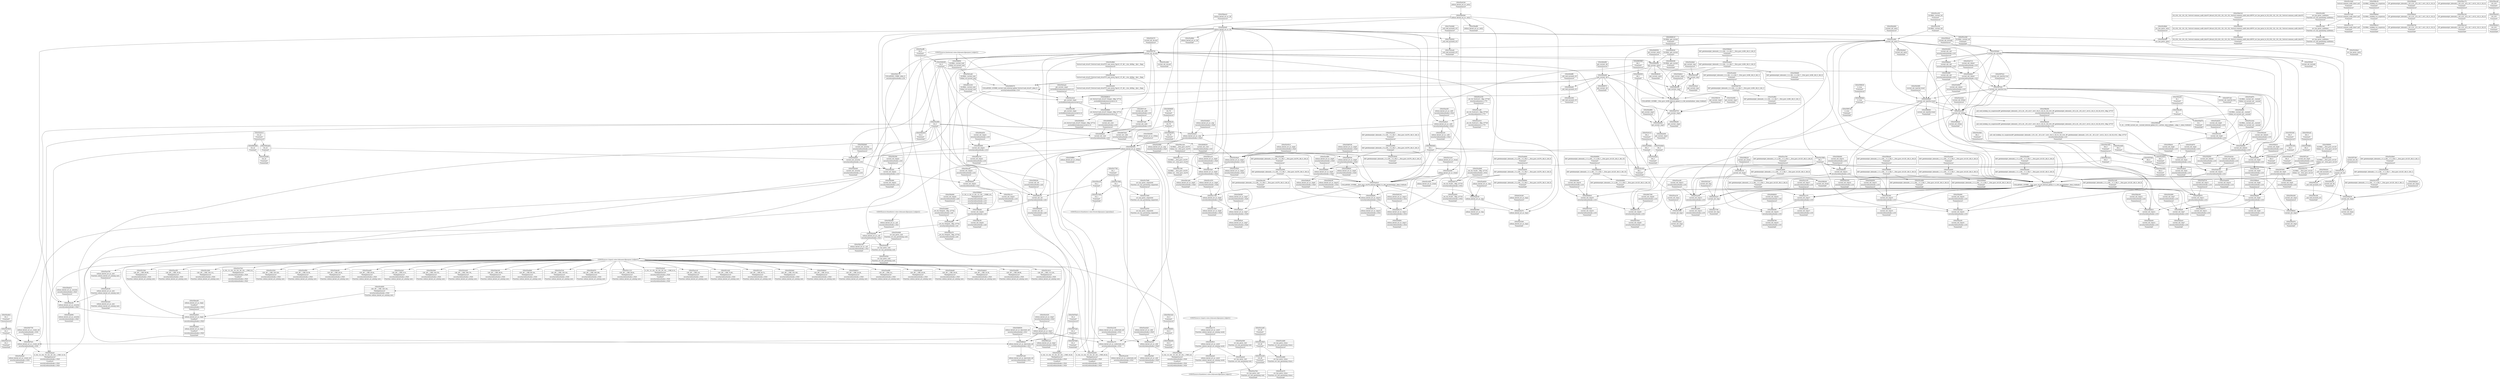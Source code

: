 digraph {
	"CONST[source:1(input),value:2(dynamic)][purpose:{subject}]"
	CE0x55ae790 [shape=record,shape=Mrecord,label="{CE0x55ae790|selinux_kernel_act_as:_new|Function::selinux_kernel_act_as&Arg::new::|*SummSource*}"]
	"CONST[source:0(mediator),value:2(dynamic)][purpose:{object}]"
	CE0x55f3340 [shape=record,shape=Mrecord,label="{CE0x55f3340|current_sid:_tmp8|security/selinux/hooks.c,218}"]
	CE0x55cf600 [shape=record,shape=Mrecord,label="{CE0x55cf600|current_sid:_tobool|security/selinux/hooks.c,218|*SummSink*}"]
	CE0x55f5750 [shape=record,shape=Mrecord,label="{CE0x55f5750|current_sid:_do.end}"]
	CE0x55c91c0 [shape=record,shape=Mrecord,label="{CE0x55c91c0|i64_2|*Constant*|*SummSource*}"]
	CE0x55a5840 [shape=record,shape=Mrecord,label="{CE0x55a5840|i64*_getelementptr_inbounds_(_11_x_i64_,_11_x_i64_*___llvm_gcov_ctr125,_i64_0,_i64_1)|*Constant*}"]
	CE0x55b1a10 [shape=record,shape=Mrecord,label="{CE0x55b1a10|selinux_kernel_act_as:_tmp5|security/selinux/hooks.c,3528|*SummSource*}"]
	CE0x55cb710 [shape=record,shape=Mrecord,label="{CE0x55cb710|current_sid:_tobool|security/selinux/hooks.c,218|*SummSource*}"]
	CE0x559d230 [shape=record,shape=Mrecord,label="{CE0x559d230|current_sid:_tmp2}"]
	CE0x55c0300 [shape=record,shape=Mrecord,label="{CE0x55c0300|selinux_kernel_act_as:_tmp1|*SummSink*}"]
	CE0x55fca40 [shape=record,shape=Mrecord,label="{CE0x55fca40|current_sid:_tmp23|security/selinux/hooks.c,218|*SummSource*}"]
	CE0x562dee0 [shape=record,shape=Mrecord,label="{CE0x562dee0|get_current:_tmp3}"]
	CE0x55aecf0 [shape=record,shape=Mrecord,label="{CE0x55aecf0|selinux_kernel_act_as:_call1|security/selinux/hooks.c,3524|*SummSource*}"]
	CE0x5608d00 [shape=record,shape=Mrecord,label="{CE0x5608d00|i32_78|*Constant*|*SummSource*}"]
	CE0x55f5ef0 [shape=record,shape=Mrecord,label="{CE0x55f5ef0|current_sid:_do.body|*SummSink*}"]
	CE0x55ca1f0 [shape=record,shape=Mrecord,label="{CE0x55ca1f0|GLOBAL:_current_sid|*Constant*|*SummSource*}"]
	CE0x55fce30 [shape=record,shape=Mrecord,label="{CE0x55fce30|i32_1|*Constant*}"]
	CE0x55c7790 [shape=record,shape=Mrecord,label="{CE0x55c7790|i32_1|*Constant*|*SummSource*}"]
	CE0x55bf2e0 [shape=record,shape=Mrecord,label="{CE0x55bf2e0|selinux_kernel_act_as:_tmp7|security/selinux/hooks.c,3528}"]
	CE0x55fc590 [shape=record,shape=Mrecord,label="{CE0x55fc590|current_sid:_tmp22|security/selinux/hooks.c,218|*SummSource*}"]
	CE0x55ba4e0 [shape=record,shape=Mrecord,label="{CE0x55ba4e0|i64*_getelementptr_inbounds_(_11_x_i64_,_11_x_i64_*___llvm_gcov_ctr125,_i64_0,_i64_9)|*Constant*}"]
	CE0x55a5130 [shape=record,shape=Mrecord,label="{CE0x55a5130|i32_3|*Constant*|*SummSink*}"]
	CE0x55c7b00 [shape=record,shape=Mrecord,label="{CE0x55c7b00|avc_has_perm:_requested|Function::avc_has_perm&Arg::requested::}"]
	CE0x55c1fe0 [shape=record,shape=Mrecord,label="{CE0x55c1fe0|avc_has_perm:_auditdata|Function::avc_has_perm&Arg::auditdata::}"]
	CE0x55aa640 [shape=record,shape=Mrecord,label="{CE0x55aa640|i64*_getelementptr_inbounds_(_11_x_i64_,_11_x_i64_*___llvm_gcov_ctr125,_i64_0,_i64_0)|*Constant*}"]
	CE0x55d1d40 [shape=record,shape=Mrecord,label="{CE0x55d1d40|get_current:_tmp}"]
	CE0x55bce30 [shape=record,shape=Mrecord,label="{CE0x55bce30|selinux_kernel_act_as:_call1|security/selinux/hooks.c,3524|*SummSink*}"]
	CE0x55b1220 [shape=record,shape=Mrecord,label="{CE0x55b1220|GLOBAL:___llvm_gcov_ctr276|Global_var:__llvm_gcov_ctr276|*SummSource*}"]
	CE0x55a2230 [shape=record,shape=Mrecord,label="{CE0x55a2230|selinux_kernel_act_as:_sockcreate_sid|security/selinux/hooks.c,3532|*SummSink*}"]
	CE0x55cd3d0 [shape=record,shape=Mrecord,label="{CE0x55cd3d0|GLOBAL:___llvm_gcov_ctr125|Global_var:__llvm_gcov_ctr125}"]
	CE0x55d1020 [shape=record,shape=Mrecord,label="{CE0x55d1020|current_sid:_tmp14|security/selinux/hooks.c,218|*SummSink*}"]
	CE0x5614100 [shape=record,shape=Mrecord,label="{CE0x5614100|GLOBAL:_current_task|Global_var:current_task|*SummSink*}"]
	CE0x55fb9e0 [shape=record,shape=Mrecord,label="{CE0x55fb9e0|GLOBAL:_lockdep_rcu_suspicious|*Constant*}"]
	CE0x55a4e50 [shape=record,shape=Mrecord,label="{CE0x55a4e50|4:_i32,_12:_i32,_16:_i32,_20:_i32,_:_CME_20,24_|*MultipleSource*|security/selinux/hooks.c,3529|*LoadInst*|security/selinux/hooks.c,3520|security/selinux/hooks.c,3520}"]
	CE0x560a630 [shape=record,shape=Mrecord,label="{CE0x560a630|current_sid:_tmp21|security/selinux/hooks.c,218|*SummSource*}"]
	CE0x55c2dd0 [shape=record,shape=Mrecord,label="{CE0x55c2dd0|avc_has_perm:_tclass|Function::avc_has_perm&Arg::tclass::|*SummSource*}"]
	CE0x55bf060 [shape=record,shape=Mrecord,label="{CE0x55bf060|i64*_getelementptr_inbounds_(_5_x_i64_,_5_x_i64_*___llvm_gcov_ctr276,_i64_0,_i64_0)|*Constant*|*SummSink*}"]
	CE0x6c5e1d0 [shape=record,shape=Mrecord,label="{CE0x6c5e1d0|i64_1|*Constant*|*SummSink*}"]
	CE0x55c9f10 [shape=record,shape=Mrecord,label="{CE0x55c9f10|selinux_kernel_act_as:_secid|Function::selinux_kernel_act_as&Arg::secid::}"]
	CE0x55beff0 [shape=record,shape=Mrecord,label="{CE0x55beff0|selinux_kernel_act_as:_entry|*SummSink*}"]
	CE0x55d0d30 [shape=record,shape=Mrecord,label="{CE0x55d0d30|current_sid:_tmp14|security/selinux/hooks.c,218}"]
	CE0x55ae590 [shape=record,shape=Mrecord,label="{CE0x55ae590|avc_has_perm:_tsid|Function::avc_has_perm&Arg::tsid::|*SummSource*}"]
	CE0x55a4fc0 [shape=record,shape=Mrecord,label="{CE0x55a4fc0|i32_3|*Constant*|*SummSource*}"]
	CE0x559c970 [shape=record,shape=Mrecord,label="{CE0x559c970|current_sid:_tmp3|*SummSink*}"]
	CE0x55d25a0 [shape=record,shape=Mrecord,label="{CE0x55d25a0|current_sid:_tmp16|security/selinux/hooks.c,218}"]
	CE0x56089c0 [shape=record,shape=Mrecord,label="{CE0x56089c0|_ret_%struct.task_struct*_%tmp4,_!dbg_!27714|./arch/x86/include/asm/current.h,14|*SummSink*}"]
	CE0x55c7900 [shape=record,shape=Mrecord,label="{CE0x55c7900|i32_1|*Constant*|*SummSink*}"]
	CE0x55f5db0 [shape=record,shape=Mrecord,label="{CE0x55f5db0|current_sid:_do.body}"]
	CE0x55b0970 [shape=record,shape=Mrecord,label="{CE0x55b0970|current_sid:_tmp11|security/selinux/hooks.c,218|*SummSink*}"]
	CE0x55fc420 [shape=record,shape=Mrecord,label="{CE0x55fc420|current_sid:_tmp22|security/selinux/hooks.c,218}"]
	CE0x55cbf70 [shape=record,shape=Mrecord,label="{CE0x55cbf70|GLOBAL:_current_sid.__warned|Global_var:current_sid.__warned|*SummSource*}"]
	CE0x55fbdc0 [shape=record,shape=Mrecord,label="{CE0x55fbdc0|i8*_getelementptr_inbounds_(_25_x_i8_,_25_x_i8_*_.str3,_i32_0,_i32_0)|*Constant*}"]
	CE0x55d45b0 [shape=record,shape=Mrecord,label="{CE0x55d45b0|current_sid:_tobool1|security/selinux/hooks.c,218}"]
	CE0x55c1b40 [shape=record,shape=Mrecord,label="{CE0x55c1b40|%struct.common_audit_data*_null|*Constant*|*SummSource*}"]
	CE0x55d5170 [shape=record,shape=Mrecord,label="{CE0x55d5170|selinux_kernel_act_as:_tmp11|security/selinux/hooks.c,3534}"]
	CE0x55b33e0 [shape=record,shape=Mrecord,label="{CE0x55b33e0|i32_5|*Constant*|*SummSource*}"]
	CE0x55a6320 [shape=record,shape=Mrecord,label="{CE0x55a6320|current_sid:_tmp10|security/selinux/hooks.c,218|*SummSource*}"]
	CE0x55acff0 [shape=record,shape=Mrecord,label="{CE0x55acff0|i32_0|*Constant*|*SummSource*}"]
	CE0x559ccd0 [shape=record,shape=Mrecord,label="{CE0x559ccd0|_call_void_mcount()_#3|*SummSink*}"]
	CE0x55fb220 [shape=record,shape=Mrecord,label="{CE0x55fb220|_call_void_lockdep_rcu_suspicious(i8*_getelementptr_inbounds_(_25_x_i8_,_25_x_i8_*_.str3,_i32_0,_i32_0),_i32_218,_i8*_getelementptr_inbounds_(_45_x_i8_,_45_x_i8_*_.str12,_i32_0,_i32_0))_#10,_!dbg_!27727|security/selinux/hooks.c,218}"]
	CE0x55ba170 [shape=record,shape=Mrecord,label="{CE0x55ba170|i8*_getelementptr_inbounds_(_45_x_i8_,_45_x_i8_*_.str12,_i32_0,_i32_0)|*Constant*|*SummSource*}"]
	CE0x55d2ed0 [shape=record,shape=Mrecord,label="{CE0x55d2ed0|current_sid:_security|security/selinux/hooks.c,218|*SummSink*}"]
	CE0x55abdc0 [shape=record,shape=Mrecord,label="{CE0x55abdc0|128:_i8*,_:_CRE_32,36_|*MultipleSource*|security/selinux/hooks.c,3520|Function::selinux_kernel_act_as&Arg::new::}"]
	CE0x55a1ea0 [shape=record,shape=Mrecord,label="{CE0x55a1ea0|current_sid:_tmp17|security/selinux/hooks.c,218|*SummSink*}"]
	CE0x55bf5a0 [shape=record,shape=Mrecord,label="{CE0x55bf5a0|selinux_kernel_act_as:_tmp7|security/selinux/hooks.c,3528|*SummSink*}"]
	CE0x5608550 [shape=record,shape=Mrecord,label="{CE0x5608550|get_current:_entry|*SummSource*}"]
	CE0x55cc680 [shape=record,shape=Mrecord,label="{CE0x55cc680|current_sid:_do.end|*SummSink*}"]
	CE0x55b28f0 [shape=record,shape=Mrecord,label="{CE0x55b28f0|_ret_i32_%tmp24,_!dbg_!27742|security/selinux/hooks.c,220}"]
	CE0x55c2920 [shape=record,shape=Mrecord,label="{CE0x55c2920|i16_48|*Constant*}"]
	CE0x55f4190 [shape=record,shape=Mrecord,label="{CE0x55f4190|current_sid:_tmp9|security/selinux/hooks.c,218|*SummSink*}"]
	CE0x55bbe90 [shape=record,shape=Mrecord,label="{CE0x55bbe90|i32_5|*Constant*|*SummSink*}"]
	CE0x55aa6e0 [shape=record,shape=Mrecord,label="{CE0x55aa6e0|i64*_getelementptr_inbounds_(_11_x_i64_,_11_x_i64_*___llvm_gcov_ctr125,_i64_0,_i64_0)|*Constant*|*SummSource*}"]
	CE0x55cb970 [shape=record,shape=Mrecord,label="{CE0x55cb970|current_sid:_tmp4|security/selinux/hooks.c,218|*SummSource*}"]
	CE0x55afe10 [shape=record,shape=Mrecord,label="{CE0x55afe10|i32_22|*Constant*|*SummSource*}"]
	CE0x55a7880 [shape=record,shape=Mrecord,label="{CE0x55a7880|i64_1|*Constant*}"]
	CE0x55a1e30 [shape=record,shape=Mrecord,label="{CE0x55a1e30|current_sid:_tmp17|security/selinux/hooks.c,218|*SummSource*}"]
	CE0x55d3820 [shape=record,shape=Mrecord,label="{CE0x55d3820|current_sid:_land.lhs.true2}"]
	CE0x55ad2f0 [shape=record,shape=Mrecord,label="{CE0x55ad2f0|128:_i8*,_:_CRE_88,89_|*MultipleSource*|security/selinux/hooks.c,3520|Function::selinux_kernel_act_as&Arg::new::}"]
	CE0x55c9bb0 [shape=record,shape=Mrecord,label="{CE0x55c9bb0|avc_has_perm:_entry|*SummSource*}"]
	CE0x55f67a0 [shape=record,shape=Mrecord,label="{CE0x55f67a0|i1_true|*Constant*|*SummSink*}"]
	CE0x55f64b0 [shape=record,shape=Mrecord,label="{CE0x55f64b0|i1_true|*Constant*}"]
	CE0x55d3ae0 [shape=record,shape=Mrecord,label="{CE0x55d3ae0|get_current:_tmp4|./arch/x86/include/asm/current.h,14|*SummSource*}"]
	CE0x55acf80 [shape=record,shape=Mrecord,label="{CE0x55acf80|i32_0|*Constant*}"]
	CE0x55c2e70 [shape=record,shape=Mrecord,label="{CE0x55c2e70|avc_has_perm:_tclass|Function::avc_has_perm&Arg::tclass::|*SummSink*}"]
	CE0x55c3410 [shape=record,shape=Mrecord,label="{CE0x55c3410|128:_i8*,_:_CRE_112,120_|*MultipleSource*|security/selinux/hooks.c,3520|Function::selinux_kernel_act_as&Arg::new::}"]
	CE0x55cec30 [shape=record,shape=Mrecord,label="{CE0x55cec30|current_sid:_tmp1|*SummSource*}"]
	CE0x55a1a70 [shape=record,shape=Mrecord,label="{CE0x55a1a70|current_sid:_tmp17|security/selinux/hooks.c,218}"]
	CE0x55b26e0 [shape=record,shape=Mrecord,label="{CE0x55b26e0|current_sid:_entry|*SummSink*}"]
	CE0x6983940 [shape=record,shape=Mrecord,label="{CE0x6983940|i64_1|*Constant*}"]
	CE0x55f8300 [shape=record,shape=Mrecord,label="{CE0x55f8300|current_sid:_if.end|*SummSink*}"]
	CE0x55affe0 [shape=record,shape=Mrecord,label="{CE0x55affe0|i64*_getelementptr_inbounds_(_2_x_i64_,_2_x_i64_*___llvm_gcov_ctr98,_i64_0,_i64_1)|*Constant*|*SummSink*}"]
	CE0x5608630 [shape=record,shape=Mrecord,label="{CE0x5608630|get_current:_entry|*SummSink*}"]
	CE0x55d76c0 [shape=record,shape=Mrecord,label="{CE0x55d76c0|selinux_kernel_act_as:_create_sid|security/selinux/hooks.c,3530}"]
	CE0x55d19f0 [shape=record,shape=Mrecord,label="{CE0x55d19f0|get_current:_tmp4|./arch/x86/include/asm/current.h,14|*SummSink*}"]
	CE0x5606f00 [shape=record,shape=Mrecord,label="{CE0x5606f00|i64*_getelementptr_inbounds_(_11_x_i64_,_11_x_i64_*___llvm_gcov_ctr125,_i64_0,_i64_10)|*Constant*|*SummSource*}"]
	CE0x55b0e00 [shape=record,shape=Mrecord,label="{CE0x55b0e00|current_sid:_tmp12|security/selinux/hooks.c,218|*SummSink*}"]
	CE0x5606790 [shape=record,shape=Mrecord,label="{CE0x5606790|current_sid:_tmp18|security/selinux/hooks.c,218|*SummSink*}"]
	CE0x55f8880 [shape=record,shape=Mrecord,label="{CE0x55f8880|current_sid:_tmp5|security/selinux/hooks.c,218|*SummSink*}"]
	CE0x75229d0 [shape=record,shape=Mrecord,label="{CE0x75229d0|_call_void_mcount()_#3|*SummSource*}"]
	CE0x5f315b0 [shape=record,shape=Mrecord,label="{CE0x5f315b0|128:_i8*,_:_CRE_80,88_|*MultipleSource*|security/selinux/hooks.c,3520|Function::selinux_kernel_act_as&Arg::new::}"]
	CE0x55d7be0 [shape=record,shape=Mrecord,label="{CE0x55d7be0|i32_4|*Constant*|*SummSource*}"]
	CE0x55d8760 [shape=record,shape=Mrecord,label="{CE0x55d8760|selinux_kernel_act_as:_tmp8|security/selinux/hooks.c,3529}"]
	CE0x55cadb0 [shape=record,shape=Mrecord,label="{CE0x55cadb0|i64*_getelementptr_inbounds_(_11_x_i64_,_11_x_i64_*___llvm_gcov_ctr125,_i64_0,_i64_8)|*Constant*|*SummSink*}"]
	CE0x55d80a0 [shape=record,shape=Mrecord,label="{CE0x55d80a0|selinux_kernel_act_as:_keycreate_sid|security/selinux/hooks.c,3531}"]
	CE0x55aa3f0 [shape=record,shape=Mrecord,label="{CE0x55aa3f0|128:_i8*,_:_CRE_16,20_|*MultipleSource*|security/selinux/hooks.c,3520|Function::selinux_kernel_act_as&Arg::new::}"]
	"CONST[source:0(mediator),value:0(static)][purpose:{operation}]"
	CE0x55c3280 [shape=record,shape=Mrecord,label="{CE0x55c3280|128:_i8*,_:_CRE_104,112_|*MultipleSource*|security/selinux/hooks.c,3520|Function::selinux_kernel_act_as&Arg::new::}"]
	CE0x55beec0 [shape=record,shape=Mrecord,label="{CE0x55beec0|selinux_kernel_act_as:_bb|*SummSource*}"]
	CE0x55b0560 [shape=record,shape=Mrecord,label="{CE0x55b0560|selinux_kernel_act_as:_entry}"]
	CE0x55adeb0 [shape=record,shape=Mrecord,label="{CE0x55adeb0|i64*_getelementptr_inbounds_(_5_x_i64_,_5_x_i64_*___llvm_gcov_ctr276,_i64_0,_i64_0)|*Constant*|*SummSource*}"]
	CE0x55c0650 [shape=record,shape=Mrecord,label="{CE0x55c0650|128:_i8*,_:_CRE_128,136_|*MultipleSource*|security/selinux/hooks.c,3520|Function::selinux_kernel_act_as&Arg::new::}"]
	CE0x55fe060 [shape=record,shape=Mrecord,label="{CE0x55fe060|current_sid:_tmp24|security/selinux/hooks.c,220|*SummSource*}"]
	CE0x55cf860 [shape=record,shape=Mrecord,label="{CE0x55cf860|%struct.task_struct*_(%struct.task_struct**)*_asm_movq_%gs:$_1:P_,$0_,_r,im,_dirflag_,_fpsr_,_flags_|*SummSource*}"]
	CE0x55f5e20 [shape=record,shape=Mrecord,label="{CE0x55f5e20|current_sid:_do.body|*SummSource*}"]
	CE0x55f9af0 [shape=record,shape=Mrecord,label="{CE0x55f9af0|current_sid:_tmp7|security/selinux/hooks.c,218}"]
	CE0x55f61f0 [shape=record,shape=Mrecord,label="{CE0x55f61f0|get_current:_tmp2|*SummSource*}"]
	CE0x55cac60 [shape=record,shape=Mrecord,label="{CE0x55cac60|current_sid:_tmp13|security/selinux/hooks.c,218}"]
	CE0x55afa50 [shape=record,shape=Mrecord,label="{CE0x55afa50|i64*_getelementptr_inbounds_(_5_x_i64_,_5_x_i64_*___llvm_gcov_ctr276,_i64_0,_i64_0)|*Constant*}"]
	CE0x55b20f0 [shape=record,shape=Mrecord,label="{CE0x55b20f0|selinux_kernel_act_as:_call|security/selinux/hooks.c,3521|*SummSource*}"]
	CE0x55a78f0 [shape=record,shape=Mrecord,label="{CE0x55a78f0|current_sid:_tmp1}"]
	CE0x55a2160 [shape=record,shape=Mrecord,label="{CE0x55a2160|selinux_kernel_act_as:_sockcreate_sid|security/selinux/hooks.c,3532|*SummSource*}"]
	CE0x55c2d60 [shape=record,shape=Mrecord,label="{CE0x55c2d60|avc_has_perm:_tclass|Function::avc_has_perm&Arg::tclass::}"]
	CE0x6c5e340 [shape=record,shape=Mrecord,label="{CE0x6c5e340|selinux_kernel_act_as:_tmp1|*SummSource*}"]
	CE0x55c5740 [shape=record,shape=Mrecord,label="{CE0x55c5740|4:_i32,_12:_i32,_16:_i32,_20:_i32,_:_CME_0,4_|*MultipleSource*|security/selinux/hooks.c,3529|*LoadInst*|security/selinux/hooks.c,3520|security/selinux/hooks.c,3520}"]
	CE0x55c19e0 [shape=record,shape=Mrecord,label="{CE0x55c19e0|selinux_kernel_act_as:_tmp6|security/selinux/hooks.c,3528|*SummSink*}"]
	CE0x55c3530 [shape=record,shape=Mrecord,label="{CE0x55c3530|128:_i8*,_:_CRE_120,128_|*MultipleSource*|security/selinux/hooks.c,3520|Function::selinux_kernel_act_as&Arg::new::}"]
	CE0x55c8ac0 [shape=record,shape=Mrecord,label="{CE0x55c8ac0|selinux_kernel_act_as:_cmp|security/selinux/hooks.c,3528}"]
	CE0x559d2a0 [shape=record,shape=Mrecord,label="{CE0x559d2a0|current_sid:_tmp2|*SummSource*}"]
	CE0x55a3230 [shape=record,shape=Mrecord,label="{CE0x55a3230|current_sid:_if.then|*SummSource*}"]
	CE0x55becd0 [shape=record,shape=Mrecord,label="{CE0x55becd0|selinux_kernel_act_as:_security|security/selinux/hooks.c,3520}"]
	CE0x55c0b40 [shape=record,shape=Mrecord,label="{CE0x55c0b40|selinux_kernel_act_as:_tmp2|*LoadInst*|security/selinux/hooks.c,3520|*SummSink*}"]
	CE0x562e040 [shape=record,shape=Mrecord,label="{CE0x562e040|get_current:_tmp3|*SummSink*}"]
	CE0x560a720 [shape=record,shape=Mrecord,label="{CE0x560a720|current_sid:_tmp21|security/selinux/hooks.c,218|*SummSink*}"]
	CE0x55f8060 [shape=record,shape=Mrecord,label="{CE0x55f8060|current_sid:_land.lhs.true2|*SummSink*}"]
	CE0x560ef90 [shape=record,shape=Mrecord,label="{CE0x560ef90|get_current:_bb|*SummSource*}"]
	CE0x55f7020 [shape=record,shape=Mrecord,label="{CE0x55f7020|current_sid:_land.lhs.true}"]
	CE0x5608440 [shape=record,shape=Mrecord,label="{CE0x5608440|get_current:_entry}"]
	CE0x55ce820 [shape=record,shape=Mrecord,label="{CE0x55ce820|i64*_getelementptr_inbounds_(_2_x_i64_,_2_x_i64_*___llvm_gcov_ctr98,_i64_0,_i64_1)|*Constant*|*SummSource*}"]
	CE0x55d2ab0 [shape=record,shape=Mrecord,label="{CE0x55d2ab0|i32_22|*Constant*}"]
	CE0x55f0dc0 [shape=record,shape=Mrecord,label="{CE0x55f0dc0|current_sid:_tmp8|security/selinux/hooks.c,218|*SummSink*}"]
	CE0x55ae4c0 [shape=record,shape=Mrecord,label="{CE0x55ae4c0|avc_has_perm:_tsid|Function::avc_has_perm&Arg::tsid::}"]
	CE0x55d4c70 [shape=record,shape=Mrecord,label="{CE0x55d4c70|selinux_kernel_act_as:_tmp10|security/selinux/hooks.c,3534|*SummSink*}"]
	CE0x55ae830 [shape=record,shape=Mrecord,label="{CE0x55ae830|selinux_kernel_act_as:_tmp2|*LoadInst*|security/selinux/hooks.c,3520}"]
	CE0x55f7950 [shape=record,shape=Mrecord,label="{CE0x55f7950|current_sid:_tmp5|security/selinux/hooks.c,218}"]
	CE0x55ce4d0 [shape=record,shape=Mrecord,label="{CE0x55ce4d0|i64_3|*Constant*}"]
	CE0x55ca340 [shape=record,shape=Mrecord,label="{CE0x55ca340|GLOBAL:_current_sid|*Constant*|*SummSink*}"]
	CE0x55c95e0 [shape=record,shape=Mrecord,label="{CE0x55c95e0|selinux_kernel_act_as:_tmp4|security/selinux/hooks.c,3528|*SummSink*}"]
	CE0x55ad090 [shape=record,shape=Mrecord,label="{CE0x55ad090|selinux_kernel_act_as:_security|security/selinux/hooks.c,3520|*SummSink*}"]
	CE0x55d02f0 [shape=record,shape=Mrecord,label="{CE0x55d02f0|i32_0|*Constant*}"]
	CE0x55a4310 [shape=record,shape=Mrecord,label="{CE0x55a4310|selinux_kernel_act_as:_sid2|security/selinux/hooks.c,3529}"]
	CE0x5607210 [shape=record,shape=Mrecord,label="{CE0x5607210|current_sid:_tmp20|security/selinux/hooks.c,218}"]
	"CONST[source:2(external),value:2(dynamic)][purpose:{subject}]"
	CE0x55be4e0 [shape=record,shape=Mrecord,label="{CE0x55be4e0|i32_0|*Constant*|*SummSink*}"]
	CE0x55cd4a0 [shape=record,shape=Mrecord,label="{CE0x55cd4a0|current_sid:_tmp4|security/selinux/hooks.c,218|*SummSink*}"]
	CE0x55c0f50 [shape=record,shape=Mrecord,label="{CE0x55c0f50|128:_i8*,_:_CRE_52,56_|*MultipleSource*|security/selinux/hooks.c,3520|Function::selinux_kernel_act_as&Arg::new::}"]
	CE0x5608e20 [shape=record,shape=Mrecord,label="{CE0x5608e20|current_sid:_cred|security/selinux/hooks.c,218}"]
	CE0x55c63f0 [shape=record,shape=Mrecord,label="{CE0x55c63f0|avc_has_perm:_ssid|Function::avc_has_perm&Arg::ssid::}"]
	CE0x55c1760 [shape=record,shape=Mrecord,label="{CE0x55c1760|selinux_kernel_act_as:_tmp6|security/selinux/hooks.c,3528}"]
	CE0x55f3f90 [shape=record,shape=Mrecord,label="{CE0x55f3f90|current_sid:_tmp9|security/selinux/hooks.c,218}"]
	CE0x6ab5ef0 [shape=record,shape=Mrecord,label="{CE0x6ab5ef0|selinux_kernel_act_as:_bb}"]
	CE0x55d2be0 [shape=record,shape=Mrecord,label="{CE0x55d2be0|current_sid:_security|security/selinux/hooks.c,218}"]
	CE0x55b1ea0 [shape=record,shape=Mrecord,label="{CE0x55b1ea0|selinux_kernel_act_as:_tmp3|security/selinux/hooks.c,3520|*SummSink*}"]
	CE0x55d3ec0 [shape=record,shape=Mrecord,label="{CE0x55d3ec0|current_sid:_tmp7|security/selinux/hooks.c,218|*SummSink*}"]
	CE0x55c20f0 [shape=record,shape=Mrecord,label="{CE0x55c20f0|avc_has_perm:_auditdata|Function::avc_has_perm&Arg::auditdata::|*SummSource*}"]
	CE0x5606380 [shape=record,shape=Mrecord,label="{CE0x5606380|current_sid:_tmp19|security/selinux/hooks.c,218|*SummSource*}"]
	CE0x55c9da0 [shape=record,shape=Mrecord,label="{CE0x55c9da0|avc_has_perm:_entry|*SummSink*}"]
	CE0x55f6f50 [shape=record,shape=Mrecord,label="{CE0x55f6f50|GLOBAL:_current_task|Global_var:current_task|*SummSource*}"]
	CE0x55ca460 [shape=record,shape=Mrecord,label="{CE0x55ca460|current_sid:_entry}"]
	CE0x55c0c50 [shape=record,shape=Mrecord,label="{CE0x55c0c50|selinux_kernel_act_as:_tmp3|security/selinux/hooks.c,3520|*SummSource*}"]
	CE0x55c1ad0 [shape=record,shape=Mrecord,label="{CE0x55c1ad0|_ret_i32_%retval.0,_!dbg_!27728|security/selinux/avc.c,775}"]
	"CONST[source:0(mediator),value:2(dynamic)][purpose:{subject}]"
	CE0x55a01b0 [shape=record,shape=Mrecord,label="{CE0x55a01b0|selinux_kernel_act_as:_entry|*SummSource*}"]
	CE0x562c090 [shape=record,shape=Mrecord,label="{CE0x562c090|_call_void_mcount()_#3|*SummSink*}"]
	CE0x55f3e20 [shape=record,shape=Mrecord,label="{CE0x55f3e20|i64_4|*Constant*|*SummSource*}"]
	CE0x55c0cc0 [shape=record,shape=Mrecord,label="{CE0x55c0cc0|selinux_kernel_act_as:_tmp3|security/selinux/hooks.c,3520}"]
	CE0x55fd6e0 [shape=record,shape=Mrecord,label="{CE0x55fd6e0|0:_i32,_4:_i32,_8:_i32,_12:_i32,_:_CMRE_4,8_|*MultipleSource*|security/selinux/hooks.c,218|security/selinux/hooks.c,218|security/selinux/hooks.c,220}"]
	CE0x55f8220 [shape=record,shape=Mrecord,label="{CE0x55f8220|current_sid:_if.end|*SummSource*}"]
	CE0x55abc80 [shape=record,shape=Mrecord,label="{CE0x55abc80|128:_i8*,_:_CRE_28,32_|*MultipleSource*|security/selinux/hooks.c,3520|Function::selinux_kernel_act_as&Arg::new::}"]
	CE0x55a3f90 [shape=record,shape=Mrecord,label="{CE0x55a3f90|selinux_kernel_act_as:_tmp9|security/selinux/hooks.c,3529|*SummSource*}"]
	CE0x55fbcc0 [shape=record,shape=Mrecord,label="{CE0x55fbcc0|GLOBAL:_lockdep_rcu_suspicious|*Constant*|*SummSink*}"]
	CE0x55bd120 [shape=record,shape=Mrecord,label="{CE0x55bd120|i32_(i32,_i32,_i16,_i32,_%struct.common_audit_data*)*_bitcast_(i32_(i32,_i32,_i16,_i32,_%struct.common_audit_data.495*)*_avc_has_perm_to_i32_(i32,_i32,_i16,_i32,_%struct.common_audit_data*)*)|*Constant*|*SummSource*}"]
	CE0x6983860 [shape=record,shape=Mrecord,label="{CE0x6983860|selinux_kernel_act_as:_tmp|*SummSink*}"]
	CE0x55fd4f0 [shape=record,shape=Mrecord,label="{CE0x55fd4f0|i64*_getelementptr_inbounds_(_2_x_i64_,_2_x_i64_*___llvm_gcov_ctr98,_i64_0,_i64_0)|*Constant*|*SummSink*}"]
	CE0x55ca760 [shape=record,shape=Mrecord,label="{CE0x55ca760|i64*_getelementptr_inbounds_(_11_x_i64_,_11_x_i64_*___llvm_gcov_ctr125,_i64_0,_i64_6)|*Constant*|*SummSource*}"]
	CE0x55aae60 [shape=record,shape=Mrecord,label="{CE0x55aae60|128:_i8*,_:_CRE_40,44_|*MultipleSource*|security/selinux/hooks.c,3520|Function::selinux_kernel_act_as&Arg::new::}"]
	CE0x55f6a40 [shape=record,shape=Mrecord,label="{CE0x55f6a40|i64*_getelementptr_inbounds_(_11_x_i64_,_11_x_i64_*___llvm_gcov_ctr125,_i64_0,_i64_8)|*Constant*|*SummSource*}"]
	CE0x55fc690 [shape=record,shape=Mrecord,label="{CE0x55fc690|current_sid:_tmp22|security/selinux/hooks.c,218|*SummSink*}"]
	CE0x55a2d20 [shape=record,shape=Mrecord,label="{CE0x55a2d20|_ret_i32_%call1,_!dbg_!27735|security/selinux/hooks.c,3534|*SummSink*}"]
	CE0x55d3330 [shape=record,shape=Mrecord,label="{CE0x55d3330|COLLAPSED:_GCMRE___llvm_gcov_ctr125_internal_global_11_x_i64_zeroinitializer:_elem_0:default:}"]
	CE0x55b19a0 [shape=record,shape=Mrecord,label="{CE0x55b19a0|selinux_kernel_act_as:_tmp5|security/selinux/hooks.c,3528}"]
	CE0x5607ab0 [shape=record,shape=Mrecord,label="{CE0x5607ab0|current_sid:_call4|security/selinux/hooks.c,218}"]
	CE0x5606cb0 [shape=record,shape=Mrecord,label="{CE0x5606cb0|i64*_getelementptr_inbounds_(_11_x_i64_,_11_x_i64_*___llvm_gcov_ctr125,_i64_0,_i64_10)|*Constant*}"]
	CE0x55ae040 [shape=record,shape=Mrecord,label="{CE0x55ae040|avc_has_perm:_requested|Function::avc_has_perm&Arg::requested::|*SummSink*}"]
	CE0x5608390 [shape=record,shape=Mrecord,label="{CE0x5608390|GLOBAL:_get_current|*Constant*|*SummSink*}"]
	CE0x55adc50 [shape=record,shape=Mrecord,label="{CE0x55adc50|selinux_kernel_act_as:_tmp}"]
	CE0x55ad100 [shape=record,shape=Mrecord,label="{CE0x55ad100|selinux_kernel_act_as:_new|Function::selinux_kernel_act_as&Arg::new::}"]
	CE0x55bd2e0 [shape=record,shape=Mrecord,label="{CE0x55bd2e0|i32_(i32,_i32,_i16,_i32,_%struct.common_audit_data*)*_bitcast_(i32_(i32,_i32,_i16,_i32,_%struct.common_audit_data.495*)*_avc_has_perm_to_i32_(i32,_i32,_i16,_i32,_%struct.common_audit_data*)*)|*Constant*|*SummSink*}"]
	CE0x55a4aa0 [shape=record,shape=Mrecord,label="{CE0x55a4aa0|4:_i32,_12:_i32,_16:_i32,_20:_i32,_:_CME_12,16_|*MultipleSource*|security/selinux/hooks.c,3529|*LoadInst*|security/selinux/hooks.c,3520|security/selinux/hooks.c,3520}"]
	CE0x55aa2a0 [shape=record,shape=Mrecord,label="{CE0x55aa2a0|128:_i8*,_:_CRE_8,16_|*MultipleSource*|security/selinux/hooks.c,3520|Function::selinux_kernel_act_as&Arg::new::}"]
	CE0x55a26f0 [shape=record,shape=Mrecord,label="{CE0x55a26f0|i64*_getelementptr_inbounds_(_5_x_i64_,_5_x_i64_*___llvm_gcov_ctr276,_i64_0,_i64_4)|*Constant*|*SummSource*}"]
	CE0x55c1c70 [shape=record,shape=Mrecord,label="{CE0x55c1c70|%struct.common_audit_data*_null|*Constant*|*SummSink*}"]
	CE0x55d56a0 [shape=record,shape=Mrecord,label="{CE0x55d56a0|current_sid:_if.then|*SummSink*}"]
	CE0x5609030 [shape=record,shape=Mrecord,label="{CE0x5609030|current_sid:_cred|security/selinux/hooks.c,218|*SummSink*}"]
	CE0x55b1b20 [shape=record,shape=Mrecord,label="{CE0x55b1b20|selinux_kernel_act_as:_new|Function::selinux_kernel_act_as&Arg::new::|*SummSink*}"]
	CE0x56094f0 [shape=record,shape=Mrecord,label="{CE0x56094f0|current_sid:_tmp21|security/selinux/hooks.c,218}"]
	CE0x55fc8c0 [shape=record,shape=Mrecord,label="{CE0x55fc8c0|current_sid:_tmp23|security/selinux/hooks.c,218}"]
	"CONST[source:1(input),value:2(dynamic)][purpose:{object}]"
	CE0x55b2600 [shape=record,shape=Mrecord,label="{CE0x55b2600|current_sid:_entry|*SummSource*}"]
	CE0x559d310 [shape=record,shape=Mrecord,label="{CE0x559d310|current_sid:_tmp2|*SummSink*}"]
	CE0x55b3560 [shape=record,shape=Mrecord,label="{CE0x55b3560|128:_i8*,_:_CRE_144,152_|*MultipleSource*|security/selinux/hooks.c,3520|Function::selinux_kernel_act_as&Arg::new::}"]
	CE0x55c0a20 [shape=record,shape=Mrecord,label="{CE0x55c0a20|128:_i8*,_:_CRE_168,176_|*MultipleSource*|security/selinux/hooks.c,3520|Function::selinux_kernel_act_as&Arg::new::}"]
	CE0x55f2f50 [shape=record,shape=Mrecord,label="{CE0x55f2f50|current_sid:_tobool1|security/selinux/hooks.c,218|*SummSink*}"]
	CE0x55fac80 [shape=record,shape=Mrecord,label="{CE0x55fac80|i8_1|*Constant*}"]
	CE0x55d3d90 [shape=record,shape=Mrecord,label="{CE0x55d3d90|current_sid:_tmp7|security/selinux/hooks.c,218|*SummSource*}"]
	CE0x5607820 [shape=record,shape=Mrecord,label="{CE0x5607820|current_sid:_tmp20|security/selinux/hooks.c,218|*SummSink*}"]
	CE0x55f32b0 [shape=record,shape=Mrecord,label="{CE0x55f32b0|i64_5|*Constant*|*SummSource*}"]
	CE0x55b00f0 [shape=record,shape=Mrecord,label="{CE0x55b00f0|selinux_kernel_act_as:_if.then|*SummSource*}"]
	CE0x55b2080 [shape=record,shape=Mrecord,label="{CE0x55b2080|selinux_kernel_act_as:_call|security/selinux/hooks.c,3521}"]
	CE0x5608f90 [shape=record,shape=Mrecord,label="{CE0x5608f90|current_sid:_cred|security/selinux/hooks.c,218|*SummSource*}"]
	CE0x7522930 [shape=record,shape=Mrecord,label="{CE0x7522930|_call_void_mcount()_#3}"]
	CE0x56073b0 [shape=record,shape=Mrecord,label="{CE0x56073b0|current_sid:_tmp20|security/selinux/hooks.c,218|*SummSource*}"]
	CE0x55f8be0 [shape=record,shape=Mrecord,label="{CE0x55f8be0|current_sid:_tmp6|security/selinux/hooks.c,218|*SummSource*}"]
	CE0x55a3960 [shape=record,shape=Mrecord,label="{CE0x55a3960|i64*_getelementptr_inbounds_(_5_x_i64_,_5_x_i64_*___llvm_gcov_ctr276,_i64_0,_i64_3)|*Constant*}"]
	CE0x560ee80 [shape=record,shape=Mrecord,label="{CE0x560ee80|get_current:_bb}"]
	CE0x55cc0a0 [shape=record,shape=Mrecord,label="{CE0x55cc0a0|GLOBAL:_current_sid.__warned|Global_var:current_sid.__warned|*SummSink*}"]
	CE0x55fbc30 [shape=record,shape=Mrecord,label="{CE0x55fbc30|GLOBAL:_lockdep_rcu_suspicious|*Constant*|*SummSource*}"]
	CE0x55d4c00 [shape=record,shape=Mrecord,label="{CE0x55d4c00|selinux_kernel_act_as:_tmp10|security/selinux/hooks.c,3534|*SummSource*}"]
	CE0x55fb290 [shape=record,shape=Mrecord,label="{CE0x55fb290|_call_void_lockdep_rcu_suspicious(i8*_getelementptr_inbounds_(_25_x_i8_,_25_x_i8_*_.str3,_i32_0,_i32_0),_i32_218,_i8*_getelementptr_inbounds_(_45_x_i8_,_45_x_i8_*_.str12,_i32_0,_i32_0))_#10,_!dbg_!27727|security/selinux/hooks.c,218|*SummSource*}"]
	CE0x55c3ce0 [shape=record,shape=Mrecord,label="{CE0x55c3ce0|selinux_kernel_act_as:_if.end|*SummSource*}"]
	CE0x55a45d0 [shape=record,shape=Mrecord,label="{CE0x55a45d0|selinux_kernel_act_as:_sid2|security/selinux/hooks.c,3529|*SummSink*}"]
	CE0x55d3170 [shape=record,shape=Mrecord,label="{CE0x55d3170|COLLAPSED:_CMRE:_elem_0::|security/selinux/hooks.c,218}"]
	CE0x55ab180 [shape=record,shape=Mrecord,label="{CE0x55ab180|128:_i8*,_:_CRE_48,52_|*MultipleSource*|security/selinux/hooks.c,3520|Function::selinux_kernel_act_as&Arg::new::}"]
	CE0x55b2160 [shape=record,shape=Mrecord,label="{CE0x55b2160|selinux_kernel_act_as:_call|security/selinux/hooks.c,3521|*SummSink*}"]
	CE0x55bacd0 [shape=record,shape=Mrecord,label="{CE0x55bacd0|i32_218|*Constant*|*SummSource*}"]
	CE0x55ae2e0 [shape=record,shape=Mrecord,label="{CE0x55ae2e0|selinux_kernel_act_as:_secid|Function::selinux_kernel_act_as&Arg::secid::|*SummSink*}"]
	CE0x55c2a90 [shape=record,shape=Mrecord,label="{CE0x55c2a90|i16_48|*Constant*|*SummSource*}"]
	CE0x55ca600 [shape=record,shape=Mrecord,label="{CE0x55ca600|i64*_getelementptr_inbounds_(_11_x_i64_,_11_x_i64_*___llvm_gcov_ctr125,_i64_0,_i64_6)|*Constant*}"]
	CE0x55d40f0 [shape=record,shape=Mrecord,label="{CE0x55d40f0|GLOBAL:_current_sid.__warned|Global_var:current_sid.__warned}"]
	CE0x55ce5b0 [shape=record,shape=Mrecord,label="{CE0x55ce5b0|i64_3|*Constant*|*SummSource*}"]
	CE0x55fcc10 [shape=record,shape=Mrecord,label="{CE0x55fcc10|current_sid:_tmp23|security/selinux/hooks.c,218|*SummSink*}"]
	CE0x55fdb40 [shape=record,shape=Mrecord,label="{CE0x55fdb40|i64*_getelementptr_inbounds_(_2_x_i64_,_2_x_i64_*___llvm_gcov_ctr98,_i64_0,_i64_0)|*Constant*|*SummSource*}"]
	CE0x55ad4b0 [shape=record,shape=Mrecord,label="{CE0x55ad4b0|128:_i8*,_:_CRE_96,104_|*MultipleSource*|security/selinux/hooks.c,3520|Function::selinux_kernel_act_as&Arg::new::}"]
	CE0x55ae170 [shape=record,shape=Mrecord,label="{CE0x55ae170|selinux_kernel_act_as:_secid|Function::selinux_kernel_act_as&Arg::secid::|*SummSource*}"]
	CE0x5608810 [shape=record,shape=Mrecord,label="{CE0x5608810|_ret_%struct.task_struct*_%tmp4,_!dbg_!27714|./arch/x86/include/asm/current.h,14|*SummSource*}"]
	CE0x55f56e0 [shape=record,shape=Mrecord,label="{CE0x55f56e0|i64*_getelementptr_inbounds_(_11_x_i64_,_11_x_i64_*___llvm_gcov_ctr125,_i64_0,_i64_0)|*Constant*|*SummSink*}"]
	CE0x55c88f0 [shape=record,shape=Mrecord,label="{CE0x55c88f0|selinux_kernel_act_as:_cmp|security/selinux/hooks.c,3528|*SummSink*}"]
	CE0x5608c20 [shape=record,shape=Mrecord,label="{CE0x5608c20|i32_78|*Constant*}"]
	CE0x5607da0 [shape=record,shape=Mrecord,label="{CE0x5607da0|current_sid:_call4|security/selinux/hooks.c,218|*SummSink*}"]
	CE0x55d7750 [shape=record,shape=Mrecord,label="{CE0x55d7750|selinux_kernel_act_as:_create_sid|security/selinux/hooks.c,3530|*SummSource*}"]
	CE0x55aa540 [shape=record,shape=Mrecord,label="{CE0x55aa540|selinux_kernel_act_as:_if.end}"]
	CE0x55b1110 [shape=record,shape=Mrecord,label="{CE0x55b1110|GLOBAL:___llvm_gcov_ctr276|Global_var:__llvm_gcov_ctr276}"]
	CE0x55f5c40 [shape=record,shape=Mrecord,label="{CE0x55f5c40|current_sid:_bb|*SummSink*}"]
	CE0x5607020 [shape=record,shape=Mrecord,label="{CE0x5607020|current_sid:_tmp19|security/selinux/hooks.c,218|*SummSink*}"]
	CE0x55c07e0 [shape=record,shape=Mrecord,label="{CE0x55c07e0|128:_i8*,_:_CRE_136,144_|*MultipleSource*|security/selinux/hooks.c,3520|Function::selinux_kernel_act_as&Arg::new::}"]
	CE0x55b3870 [shape=record,shape=Mrecord,label="{CE0x55b3870|128:_i8*,_:_CRE_160,168_|*MultipleSource*|security/selinux/hooks.c,3520|Function::selinux_kernel_act_as&Arg::new::}"]
	CE0x55b2960 [shape=record,shape=Mrecord,label="{CE0x55b2960|avc_has_perm:_entry}"]
	CE0x55f6630 [shape=record,shape=Mrecord,label="{CE0x55f6630|i1_true|*Constant*|*SummSource*}"]
	CE0x7522a40 [shape=record,shape=Mrecord,label="{CE0x7522a40|_call_void_mcount()_#3|*SummSink*}"]
	CE0x55cad40 [shape=record,shape=Mrecord,label="{CE0x55cad40|current_sid:_tmp13|security/selinux/hooks.c,218|*SummSink*}"]
	CE0x55d5710 [shape=record,shape=Mrecord,label="{CE0x55d5710|_ret_i32_%call1,_!dbg_!27735|security/selinux/hooks.c,3534}"]
	CE0x562bff0 [shape=record,shape=Mrecord,label="{CE0x562bff0|_call_void_mcount()_#3|*SummSource*}"]
	CE0x55cebc0 [shape=record,shape=Mrecord,label="{CE0x55cebc0|i64*_getelementptr_inbounds_(_2_x_i64_,_2_x_i64_*___llvm_gcov_ctr98,_i64_0,_i64_0)|*Constant*}"]
	CE0x55faa50 [shape=record,shape=Mrecord,label="{CE0x55faa50|current_sid:_tmp16|security/selinux/hooks.c,218|*SummSink*}"]
	CE0x55faf70 [shape=record,shape=Mrecord,label="{CE0x55faf70|i8_1|*Constant*|*SummSink*}"]
	CE0x55c1110 [shape=record,shape=Mrecord,label="{CE0x55c1110|128:_i8*,_:_CRE_56,64_|*MultipleSource*|security/selinux/hooks.c,3520|Function::selinux_kernel_act_as&Arg::new::}"]
	CE0x55b1840 [shape=record,shape=Mrecord,label="{CE0x55b1840|i64_0|*Constant*|*SummSink*}"]
	CE0x55f2e40 [shape=record,shape=Mrecord,label="{CE0x55f2e40|current_sid:_tobool1|security/selinux/hooks.c,218|*SummSource*}"]
	CE0x562df80 [shape=record,shape=Mrecord,label="{CE0x562df80|get_current:_tmp3|*SummSource*}"]
	CE0x55bc200 [shape=record,shape=Mrecord,label="{CE0x55bc200|i64*_getelementptr_inbounds_(_5_x_i64_,_5_x_i64_*___llvm_gcov_ctr276,_i64_0,_i64_4)|*Constant*|*SummSink*}"]
	CE0x55cb640 [shape=record,shape=Mrecord,label="{CE0x55cb640|current_sid:_tobool|security/selinux/hooks.c,218}"]
	CE0x55a42a0 [shape=record,shape=Mrecord,label="{CE0x55a42a0|4:_i32,_12:_i32,_16:_i32,_20:_i32,_:_CME_8,12_|*MultipleSource*|security/selinux/hooks.c,3529|*LoadInst*|security/selinux/hooks.c,3520|security/selinux/hooks.c,3520}"]
	CE0x69838d0 [shape=record,shape=Mrecord,label="{CE0x69838d0|i32_22|*Constant*}"]
	CE0x55a67a0 [shape=record,shape=Mrecord,label="{CE0x55a67a0|current_sid:_tmp11|security/selinux/hooks.c,218|*SummSource*}"]
	CE0x55f1070 [shape=record,shape=Mrecord,label="{CE0x55f1070|GLOBAL:___llvm_gcov_ctr125|Global_var:__llvm_gcov_ctr125|*SummSink*}"]
	CE0x55ce730 [shape=record,shape=Mrecord,label="{CE0x55ce730|current_sid:_tmp4|security/selinux/hooks.c,218}"]
	CE0x55bf3f0 [shape=record,shape=Mrecord,label="{CE0x55bf3f0|selinux_kernel_act_as:_tmp7|security/selinux/hooks.c,3528|*SummSource*}"]
	CE0x55d4b90 [shape=record,shape=Mrecord,label="{CE0x55d4b90|selinux_kernel_act_as:_tmp10|security/selinux/hooks.c,3534}"]
	CE0x55f3180 [shape=record,shape=Mrecord,label="{CE0x55f3180|i64_5|*Constant*}"]
	CE0x55b0b10 [shape=record,shape=Mrecord,label="{CE0x55b0b10|current_sid:_tmp12|security/selinux/hooks.c,218}"]
	CE0x55b16d0 [shape=record,shape=Mrecord,label="{CE0x55b16d0|i64_0|*Constant*|*SummSource*}"]
	CE0x55f72c0 [shape=record,shape=Mrecord,label="{CE0x55f72c0|current_sid:_bb}"]
	CE0x55d8550 [shape=record,shape=Mrecord,label="{CE0x55d8550|selinux_kernel_act_as:_keycreate_sid|security/selinux/hooks.c,3531|*SummSource*}"]
	CE0x559bdc0 [shape=record,shape=Mrecord,label="{CE0x559bdc0|current_sid:_call|security/selinux/hooks.c,218}"]
	CE0x55c76b0 [shape=record,shape=Mrecord,label="{CE0x55c76b0|i32_1|*Constant*}"]
	CE0x55a32c0 [shape=record,shape=Mrecord,label="{CE0x55a32c0|get_current:_tmp4|./arch/x86/include/asm/current.h,14}"]
	CE0x55d2050 [shape=record,shape=Mrecord,label="{CE0x55d2050|current_sid:_tmp15|security/selinux/hooks.c,218|*SummSource*}"]
	CE0x55d2700 [shape=record,shape=Mrecord,label="{CE0x55d2700|i64*_getelementptr_inbounds_(_2_x_i64_,_2_x_i64_*___llvm_gcov_ctr98,_i64_0,_i64_1)|*Constant*}"]
	CE0x55d8840 [shape=record,shape=Mrecord,label="{CE0x55d8840|selinux_kernel_act_as:_tmp8|security/selinux/hooks.c,3529|*SummSink*}"]
	CE0x55d1fe0 [shape=record,shape=Mrecord,label="{CE0x55d1fe0|current_sid:_tmp15|security/selinux/hooks.c,218}"]
	CE0x55d38f0 [shape=record,shape=Mrecord,label="{CE0x55d38f0|current_sid:_land.lhs.true2|*SummSource*}"]
	CE0x55f7840 [shape=record,shape=Mrecord,label="{CE0x55f7840|i64_0|*Constant*}"]
	CE0x55f3cb0 [shape=record,shape=Mrecord,label="{CE0x55f3cb0|i64_5|*Constant*|*SummSink*}"]
	CE0x55c7bd0 [shape=record,shape=Mrecord,label="{CE0x55c7bd0|avc_has_perm:_requested|Function::avc_has_perm&Arg::requested::|*SummSource*}"]
	CE0x55c9510 [shape=record,shape=Mrecord,label="{CE0x55c9510|selinux_kernel_act_as:_tmp4|security/selinux/hooks.c,3528|*SummSource*}"]
	CE0x55fb300 [shape=record,shape=Mrecord,label="{CE0x55fb300|_call_void_lockdep_rcu_suspicious(i8*_getelementptr_inbounds_(_25_x_i8_,_25_x_i8_*_.str3,_i32_0,_i32_0),_i32_218,_i8*_getelementptr_inbounds_(_45_x_i8_,_45_x_i8_*_.str12,_i32_0,_i32_0))_#10,_!dbg_!27727|security/selinux/hooks.c,218|*SummSink*}"]
	CE0x55af9b0 [shape=record,shape=Mrecord,label="{CE0x55af9b0|selinux_kernel_act_as:_bb|*SummSink*}"]
	CE0x55f3db0 [shape=record,shape=Mrecord,label="{CE0x55f3db0|i64_4|*Constant*}"]
	CE0x55f0f40 [shape=record,shape=Mrecord,label="{CE0x55f0f40|GLOBAL:___llvm_gcov_ctr125|Global_var:__llvm_gcov_ctr125|*SummSource*}"]
	CE0x56069c0 [shape=record,shape=Mrecord,label="{CE0x56069c0|current_sid:_tmp19|security/selinux/hooks.c,218}"]
	CE0x55aa1a0 [shape=record,shape=Mrecord,label="{CE0x55aa1a0|128:_i8*,_:_CRE_4,8_|*MultipleSource*|security/selinux/hooks.c,3520|Function::selinux_kernel_act_as&Arg::new::}"]
	CE0x55d4f00 [shape=record,shape=Mrecord,label="{CE0x55d4f00|selinux_kernel_act_as:_tmp11|security/selinux/hooks.c,3534|*SummSink*}"]
	CE0x5f31420 [shape=record,shape=Mrecord,label="{CE0x5f31420|128:_i8*,_:_CRE_72,80_|*MultipleSource*|security/selinux/hooks.c,3520|Function::selinux_kernel_act_as&Arg::new::}"]
	CE0x560f070 [shape=record,shape=Mrecord,label="{CE0x560f070|get_current:_bb|*SummSink*}"]
	CE0x55d5330 [shape=record,shape=Mrecord,label="{CE0x55d5330|selinux_kernel_act_as:_tmp11|security/selinux/hooks.c,3534|*SummSource*}"]
	CE0x55a61a0 [shape=record,shape=Mrecord,label="{CE0x55a61a0|current_sid:_tmp10|security/selinux/hooks.c,218}"]
	CE0x55f7390 [shape=record,shape=Mrecord,label="{CE0x55f7390|current_sid:_bb|*SummSource*}"]
	CE0x55f6260 [shape=record,shape=Mrecord,label="{CE0x55f6260|get_current:_tmp2|*SummSink*}"]
	CE0x55c2c00 [shape=record,shape=Mrecord,label="{CE0x55c2c00|i16_48|*Constant*|*SummSink*}"]
	CE0x55fded0 [shape=record,shape=Mrecord,label="{CE0x55fded0|current_sid:_tmp24|security/selinux/hooks.c,220}"]
	CE0x55c1870 [shape=record,shape=Mrecord,label="{CE0x55c1870|selinux_kernel_act_as:_tmp6|security/selinux/hooks.c,3528|*SummSource*}"]
	CE0x55ca100 [shape=record,shape=Mrecord,label="{CE0x55ca100|GLOBAL:_current_sid|*Constant*}"]
	CE0x55a6450 [shape=record,shape=Mrecord,label="{CE0x55a6450|current_sid:_tmp10|security/selinux/hooks.c,218|*SummSink*}"]
	CE0x5608040 [shape=record,shape=Mrecord,label="{CE0x5608040|GLOBAL:_get_current|*Constant*}"]
	CE0x6c5e270 [shape=record,shape=Mrecord,label="{CE0x6c5e270|selinux_kernel_act_as:_tmp1}"]
	CE0x55c6e90 [shape=record,shape=Mrecord,label="{CE0x55c6e90|i32_22|*Constant*|*SummSink*}"]
	CE0x559bfa0 [shape=record,shape=Mrecord,label="{CE0x559bfa0|current_sid:_tmp3}"]
	CE0x55cfc70 [shape=record,shape=Mrecord,label="{CE0x55cfc70|current_sid:_do.end|*SummSource*}"]
	CE0x5f312c0 [shape=record,shape=Mrecord,label="{CE0x5f312c0|128:_i8*,_:_CRE_64,72_|*MultipleSource*|security/selinux/hooks.c,3520|Function::selinux_kernel_act_as&Arg::new::}"]
	CE0x55fae00 [shape=record,shape=Mrecord,label="{CE0x55fae00|i8_1|*Constant*|*SummSource*}"]
	CE0x55a6f40 [shape=record,shape=Mrecord,label="{CE0x55a6f40|i64*_getelementptr_inbounds_(_11_x_i64_,_11_x_i64_*___llvm_gcov_ctr125,_i64_0,_i64_6)|*Constant*|*SummSink*}"]
	CE0x55a58e0 [shape=record,shape=Mrecord,label="{CE0x55a58e0|i64*_getelementptr_inbounds_(_11_x_i64_,_11_x_i64_*___llvm_gcov_ctr125,_i64_0,_i64_1)|*Constant*|*SummSource*}"]
	CE0x55d87d0 [shape=record,shape=Mrecord,label="{CE0x55d87d0|selinux_kernel_act_as:_tmp8|security/selinux/hooks.c,3529|*SummSource*}"]
	CE0x55d32c0 [shape=record,shape=Mrecord,label="{CE0x55d32c0|current_sid:_tmp}"]
	CE0x55f9980 [shape=record,shape=Mrecord,label="{CE0x55f9980|current_sid:_tmp6|security/selinux/hooks.c,218|*SummSink*}"]
	CE0x55a5de0 [shape=record,shape=Mrecord,label="{CE0x55a5de0|get_current:_tmp|*SummSource*}"]
	CE0x55add30 [shape=record,shape=Mrecord,label="{CE0x55add30|selinux_kernel_act_as:_tmp|*SummSource*}"]
	CE0x55d1ab0 [shape=record,shape=Mrecord,label="{CE0x55d1ab0|GLOBAL:_current_task|Global_var:current_task}"]
	CE0x55adcc0 [shape=record,shape=Mrecord,label="{CE0x55adcc0|COLLAPSED:_GCMRE___llvm_gcov_ctr276_internal_global_5_x_i64_zeroinitializer:_elem_0:default:}"]
	CE0x562d730 [shape=record,shape=Mrecord,label="{CE0x562d730|get_current:_tmp2}"]
	CE0x55a1a00 [shape=record,shape=Mrecord,label="{CE0x55a1a00|i64*_getelementptr_inbounds_(_11_x_i64_,_11_x_i64_*___llvm_gcov_ctr125,_i64_0,_i64_9)|*Constant*|*SummSink*}"]
	CE0x5606620 [shape=record,shape=Mrecord,label="{CE0x5606620|current_sid:_tmp18|security/selinux/hooks.c,218|*SummSource*}"]
	CE0x55b1ab0 [shape=record,shape=Mrecord,label="{CE0x55b1ab0|selinux_kernel_act_as:_tmp5|security/selinux/hooks.c,3528|*SummSink*}"]
	CE0x5606fb0 [shape=record,shape=Mrecord,label="{CE0x5606fb0|i64*_getelementptr_inbounds_(_11_x_i64_,_11_x_i64_*___llvm_gcov_ctr125,_i64_0,_i64_10)|*Constant*|*SummSink*}"]
	CE0x55a6670 [shape=record,shape=Mrecord,label="{CE0x55a6670|current_sid:_tmp11|security/selinux/hooks.c,218}"]
	CE0x5607c30 [shape=record,shape=Mrecord,label="{CE0x5607c30|current_sid:_call4|security/selinux/hooks.c,218|*SummSource*}"]
	CE0x55be810 [shape=record,shape=Mrecord,label="{CE0x55be810|selinux_kernel_act_as:_security|security/selinux/hooks.c,3520|*SummSource*}"]
	CE0x55b13d0 [shape=record,shape=Mrecord,label="{CE0x55b13d0|GLOBAL:___llvm_gcov_ctr276|Global_var:__llvm_gcov_ctr276|*SummSink*}"]
	CE0x559ff90 [shape=record,shape=Mrecord,label="{CE0x559ff90|selinux_kernel_act_as:_if.then|*SummSink*}"]
	CE0x55a3100 [shape=record,shape=Mrecord,label="{CE0x55a3100|current_sid:_if.then}"]
	CE0x56081c0 [shape=record,shape=Mrecord,label="{CE0x56081c0|GLOBAL:_get_current|*Constant*|*SummSource*}"]
	CE0x55f8150 [shape=record,shape=Mrecord,label="{CE0x55f8150|current_sid:_if.end}"]
	CE0x55fd240 [shape=record,shape=Mrecord,label="{CE0x55fd240|current_sid:_sid|security/selinux/hooks.c,220|*SummSource*}"]
	CE0x55afbc0 [shape=record,shape=Mrecord,label="{CE0x55afbc0|get_current:_tmp1|*SummSource*}"]
	CE0x55b0c90 [shape=record,shape=Mrecord,label="{CE0x55b0c90|current_sid:_tmp12|security/selinux/hooks.c,218|*SummSource*}"]
	CE0x55b15c0 [shape=record,shape=Mrecord,label="{CE0x55b15c0|i64_0|*Constant*}"]
	CE0x55c27b0 [shape=record,shape=Mrecord,label="{CE0x55c27b0|avc_has_perm:_tsid|Function::avc_has_perm&Arg::tsid::|*SummSink*}"]
	CE0x55c2330 [shape=record,shape=Mrecord,label="{CE0x55c2330|_ret_i32_%retval.0,_!dbg_!27728|security/selinux/avc.c,775|*SummSource*}"]
	CE0x55b0350 [shape=record,shape=Mrecord,label="{CE0x55b0350|selinux_kernel_act_as:_if.then}"]
	CE0x55fa900 [shape=record,shape=Mrecord,label="{CE0x55fa900|current_sid:_tmp16|security/selinux/hooks.c,218|*SummSource*}"]
	CE0x55b36e0 [shape=record,shape=Mrecord,label="{CE0x55b36e0|128:_i8*,_:_CRE_152,160_|*MultipleSource*|security/selinux/hooks.c,3520|Function::selinux_kernel_act_as&Arg::new::}"]
	CE0x55fd150 [shape=record,shape=Mrecord,label="{CE0x55fd150|current_sid:_sid|security/selinux/hooks.c,220}"]
	CE0x559d6a0 [shape=record,shape=Mrecord,label="{CE0x559d6a0|128:_i8*,_:_CRE_20,24_|*MultipleSource*|security/selinux/hooks.c,3520|Function::selinux_kernel_act_as&Arg::new::}"]
	CE0x55ce6c0 [shape=record,shape=Mrecord,label="{CE0x55ce6c0|i64_3|*Constant*|*SummSink*}"]
	CE0x55b0450 [shape=record,shape=Mrecord,label="{CE0x55b0450|get_current:_tmp1}"]
	CE0x55c94a0 [shape=record,shape=Mrecord,label="{CE0x55c94a0|selinux_kernel_act_as:_tmp4|security/selinux/hooks.c,3528}"]
	CE0x55c6550 [shape=record,shape=Mrecord,label="{CE0x55c6550|avc_has_perm:_ssid|Function::avc_has_perm&Arg::ssid::|*SummSink*}"]
	CE0x55d33a0 [shape=record,shape=Mrecord,label="{CE0x55d33a0|current_sid:_tmp|*SummSource*}"]
	CE0x55b2bc0 [shape=record,shape=Mrecord,label="{CE0x55b2bc0|i32_218|*Constant*|*SummSink*}"]
	CE0x55c9040 [shape=record,shape=Mrecord,label="{CE0x55c9040|i64*_getelementptr_inbounds_(_5_x_i64_,_5_x_i64_*___llvm_gcov_ctr276,_i64_0,_i64_3)|*Constant*|*SummSink*}"]
	CE0x55ba100 [shape=record,shape=Mrecord,label="{CE0x55ba100|i8*_getelementptr_inbounds_(_45_x_i8_,_45_x_i8_*_.str12,_i32_0,_i32_0)|*Constant*}"]
	CE0x55c2510 [shape=record,shape=Mrecord,label="{CE0x55c2510|_ret_i32_%retval.0,_!dbg_!27728|security/selinux/avc.c,775|*SummSink*}"]
	CE0x55cf450 [shape=record,shape=Mrecord,label="{CE0x55cf450|current_sid:_call|security/selinux/hooks.c,218|*SummSource*}"]
	CE0x5608e90 [shape=record,shape=Mrecord,label="{CE0x5608e90|current_sid:_sid|security/selinux/hooks.c,220|*SummSink*}"]
	CE0x55c1df0 [shape=record,shape=Mrecord,label="{CE0x55c1df0|avc_has_perm:_auditdata|Function::avc_has_perm&Arg::auditdata::|*SummSink*}"]
	CE0x55a7780 [shape=record,shape=Mrecord,label="{CE0x55a7780|current_sid:_tmp|*SummSink*}"]
	CE0x559d810 [shape=record,shape=Mrecord,label="{CE0x559d810|128:_i8*,_:_CRE_24,28_|*MultipleSource*|security/selinux/hooks.c,3520|Function::selinux_kernel_act_as&Arg::new::}"]
	CE0x55ae9f0 [shape=record,shape=Mrecord,label="{CE0x55ae9f0|128:_i8*,_:_CRE_0,4_|*MultipleSource*|security/selinux/hooks.c,3520|Function::selinux_kernel_act_as&Arg::new::}"]
	CE0x55bcfc0 [shape=record,shape=Mrecord,label="{CE0x55bcfc0|i32_(i32,_i32,_i16,_i32,_%struct.common_audit_data*)*_bitcast_(i32_(i32,_i32,_i16,_i32,_%struct.common_audit_data.495*)*_avc_has_perm_to_i32_(i32,_i32,_i16,_i32,_%struct.common_audit_data*)*)|*Constant*}"]
	CE0x55f7aa0 [shape=record,shape=Mrecord,label="{CE0x55f7aa0|current_sid:_tmp5|security/selinux/hooks.c,218|*SummSource*}"]
	CE0x55c7a60 [shape=record,shape=Mrecord,label="{CE0x55c7a60|%struct.common_audit_data*_null|*Constant*}"]
	CE0x55f71b0 [shape=record,shape=Mrecord,label="{CE0x55f71b0|current_sid:_land.lhs.true|*SummSink*}"]
	CE0x55c0bb0 [shape=record,shape=Mrecord,label="{CE0x55c0bb0|_ret_i32_%tmp24,_!dbg_!27742|security/selinux/hooks.c,220|*SummSource*}"]
	CE0x55a2590 [shape=record,shape=Mrecord,label="{CE0x55a2590|i64*_getelementptr_inbounds_(_5_x_i64_,_5_x_i64_*___llvm_gcov_ctr276,_i64_0,_i64_4)|*Constant*}"]
	CE0x55a54a0 [shape=record,shape=Mrecord,label="{CE0x55a54a0|get_current:_tmp|*SummSink*}"]
	CE0x55b0050 [shape=record,shape=Mrecord,label="{CE0x55b0050|i64_1|*Constant*}"]
	CE0x55aebc0 [shape=record,shape=Mrecord,label="{CE0x55aebc0|selinux_kernel_act_as:_call1|security/selinux/hooks.c,3524}"]
	CE0x55c92e0 [shape=record,shape=Mrecord,label="{CE0x55c92e0|i64_2|*Constant*|*SummSink*}"]
	CE0x5608c90 [shape=record,shape=Mrecord,label="{CE0x5608c90|i32_78|*Constant*|*SummSink*}"]
	CE0x55cfa50 [shape=record,shape=Mrecord,label="{CE0x55cfa50|%struct.task_struct*_(%struct.task_struct**)*_asm_movq_%gs:$_1:P_,$0_,_r,im,_dirflag_,_fpsr_,_flags_|*SummSink*}"]
	CE0x55c90b0 [shape=record,shape=Mrecord,label="{CE0x55c90b0|i64_2|*Constant*}"]
	CE0x55ceea0 [shape=record,shape=Mrecord,label="{CE0x55ceea0|current_sid:_tmp1|*SummSink*}"]
	CE0x55d7d60 [shape=record,shape=Mrecord,label="{CE0x55d7d60|i32_4|*Constant*|*SummSink*}"]
	CE0x55bab30 [shape=record,shape=Mrecord,label="{CE0x55bab30|i32_218|*Constant*}"]
	CE0x55bc270 [shape=record,shape=Mrecord,label="{CE0x55bc270|selinux_kernel_act_as:_sockcreate_sid|security/selinux/hooks.c,3532}"]
	CE0x55fbeb0 [shape=record,shape=Mrecord,label="{CE0x55fbeb0|i8*_getelementptr_inbounds_(_25_x_i8_,_25_x_i8_*_.str3,_i32_0,_i32_0)|*Constant*|*SummSource*}"]
	CE0x55f6980 [shape=record,shape=Mrecord,label="{CE0x55f6980|i64*_getelementptr_inbounds_(_11_x_i64_,_11_x_i64_*___llvm_gcov_ctr125,_i64_0,_i64_8)|*Constant*}"]
	CE0x55a52a0 [shape=record,shape=Mrecord,label="{CE0x55a52a0|selinux_kernel_act_as:_create_sid|security/selinux/hooks.c,3530|*SummSink*}"]
	CE0x55a3ac0 [shape=record,shape=Mrecord,label="{CE0x55a3ac0|i64*_getelementptr_inbounds_(_5_x_i64_,_5_x_i64_*___llvm_gcov_ctr276,_i64_0,_i64_3)|*Constant*|*SummSource*}"]
	CE0x56088b0 [shape=record,shape=Mrecord,label="{CE0x56088b0|_ret_%struct.task_struct*_%tmp4,_!dbg_!27714|./arch/x86/include/asm/current.h,14}"]
	CE0x55fe1f0 [shape=record,shape=Mrecord,label="{CE0x55fe1f0|current_sid:_tmp24|security/selinux/hooks.c,220|*SummSink*}"]
	CE0x55f70c0 [shape=record,shape=Mrecord,label="{CE0x55f70c0|current_sid:_land.lhs.true|*SummSource*}"]
	CE0x55b2a70 [shape=record,shape=Mrecord,label="{CE0x55b2a70|_ret_i32_%tmp24,_!dbg_!27742|security/selinux/hooks.c,220|*SummSink*}"]
	CE0x55f92d0 [shape=record,shape=Mrecord,label="{CE0x55f92d0|0:_i8,_:_GCMR_current_sid.__warned_internal_global_i8_0,_section_.data.unlikely_,_align_1:_elem_0:default:}"]
	CE0x55d00e0 [shape=record,shape=Mrecord,label="{CE0x55d00e0|COLLAPSED:_GCMRE___llvm_gcov_ctr98_internal_global_2_x_i64_zeroinitializer:_elem_0:default:}"]
	CE0x55ba6b0 [shape=record,shape=Mrecord,label="{CE0x55ba6b0|i64*_getelementptr_inbounds_(_11_x_i64_,_11_x_i64_*___llvm_gcov_ctr125,_i64_0,_i64_9)|*Constant*|*SummSource*}"]
	CE0x55aaff0 [shape=record,shape=Mrecord,label="{CE0x55aaff0|128:_i8*,_:_CRE_44,48_|*MultipleSource*|security/selinux/hooks.c,3520|Function::selinux_kernel_act_as&Arg::new::}"]
	CE0x55cf4f0 [shape=record,shape=Mrecord,label="{CE0x55cf4f0|current_sid:_call|security/selinux/hooks.c,218|*SummSink*}"]
	CE0x55c8d20 [shape=record,shape=Mrecord,label="{CE0x55c8d20|selinux_kernel_act_as:_cmp|security/selinux/hooks.c,3528|*SummSource*}"]
	CE0x55f3ef0 [shape=record,shape=Mrecord,label="{CE0x55f3ef0|i64_4|*Constant*|*SummSink*}"]
	CE0x55f40c0 [shape=record,shape=Mrecord,label="{CE0x55f40c0|current_sid:_tmp9|security/selinux/hooks.c,218|*SummSource*}"]
	CE0x559c040 [shape=record,shape=Mrecord,label="{CE0x559c040|current_sid:_tmp3|*SummSource*}"]
	CE0x55a4420 [shape=record,shape=Mrecord,label="{CE0x55a4420|selinux_kernel_act_as:_sid2|security/selinux/hooks.c,3529|*SummSource*}"]
	CE0x55d0eb0 [shape=record,shape=Mrecord,label="{CE0x55d0eb0|current_sid:_tmp14|security/selinux/hooks.c,218|*SummSource*}"]
	CE0x5609370 [shape=record,shape=Mrecord,label="{CE0x5609370|COLLAPSED:_GCMRE_current_task_external_global_%struct.task_struct*:_elem_0::|security/selinux/hooks.c,218}"]
	CE0x55c5630 [shape=record,shape=Mrecord,label="{CE0x55c5630|i32_3|*Constant*}"]
	CE0x55d20c0 [shape=record,shape=Mrecord,label="{CE0x55d20c0|current_sid:_tmp15|security/selinux/hooks.c,218|*SummSink*}"]
	CE0x55cb9e0 [shape=record,shape=Mrecord,label="{CE0x55cb9e0|i64_2|*Constant*}"]
	CE0x55d1bb0 [shape=record,shape=Mrecord,label="{CE0x55d1bb0|%struct.task_struct*_(%struct.task_struct**)*_asm_movq_%gs:$_1:P_,$0_,_r,im,_dirflag_,_fpsr_,_flags_}"]
	CE0x55bea90 [shape=record,shape=Mrecord,label="{CE0x55bea90|selinux_kernel_act_as:_tmp2|*LoadInst*|security/selinux/hooks.c,3520|*SummSource*}"]
	CE0x55d2de0 [shape=record,shape=Mrecord,label="{CE0x55d2de0|current_sid:_security|security/selinux/hooks.c,218|*SummSource*}"]
	CE0x559cbc0 [shape=record,shape=Mrecord,label="{CE0x559cbc0|_call_void_mcount()_#3|*SummSource*}"]
	CE0x559cac0 [shape=record,shape=Mrecord,label="{CE0x559cac0|_call_void_mcount()_#3}"]
	CE0x55ba1e0 [shape=record,shape=Mrecord,label="{CE0x55ba1e0|i8*_getelementptr_inbounds_(_45_x_i8_,_45_x_i8_*_.str12,_i32_0,_i32_0)|*Constant*|*SummSink*}"]
	CE0x55a4ce0 [shape=record,shape=Mrecord,label="{CE0x55a4ce0|4:_i32,_12:_i32,_16:_i32,_20:_i32,_:_CME_16,20_|*MultipleSource*|security/selinux/hooks.c,3529|*LoadInst*|security/selinux/hooks.c,3520|security/selinux/hooks.c,3520}"]
	CE0x55af2f0 [shape=record,shape=Mrecord,label="{CE0x55af2f0|get_current:_tmp1|*SummSink*}"]
	CE0x55abed0 [shape=record,shape=Mrecord,label="{CE0x55abed0|128:_i8*,_:_CRE_36,40_|*MultipleSource*|security/selinux/hooks.c,3520|Function::selinux_kernel_act_as&Arg::new::}"]
	CE0x55d8a50 [shape=record,shape=Mrecord,label="{CE0x55d8a50|selinux_kernel_act_as:_tmp9|security/selinux/hooks.c,3529|*SummSink*}"]
	CE0x562bef0 [shape=record,shape=Mrecord,label="{CE0x562bef0|_call_void_mcount()_#3}"]
	CE0x55d7a40 [shape=record,shape=Mrecord,label="{CE0x55d7a40|selinux_kernel_act_as:_keycreate_sid|security/selinux/hooks.c,3531|*SummSink*}"]
	CE0x55c6490 [shape=record,shape=Mrecord,label="{CE0x55c6490|avc_has_perm:_ssid|Function::avc_has_perm&Arg::ssid::|*SummSource*}"]
	CE0x55a6d30 [shape=record,shape=Mrecord,label="{CE0x55a6d30|current_sid:_tmp8|security/selinux/hooks.c,218|*SummSource*}"]
	CE0x55c58b0 [shape=record,shape=Mrecord,label="{CE0x55c58b0|4:_i32,_12:_i32,_16:_i32,_20:_i32,_:_CME_4,8_|*MultipleSource*|security/selinux/hooks.c,3529|*LoadInst*|security/selinux/hooks.c,3520|security/selinux/hooks.c,3520}"]
	CE0x55cacd0 [shape=record,shape=Mrecord,label="{CE0x55cacd0|current_sid:_tmp13|security/selinux/hooks.c,218|*SummSource*}"]
	CE0x55a2b60 [shape=record,shape=Mrecord,label="{CE0x55a2b60|_ret_i32_%call1,_!dbg_!27735|security/selinux/hooks.c,3534|*SummSource*}"]
	CE0x55b6780 [shape=record,shape=Mrecord,label="{CE0x55b6780|i8*_getelementptr_inbounds_(_25_x_i8_,_25_x_i8_*_.str3,_i32_0,_i32_0)|*Constant*|*SummSink*}"]
	CE0x55bbfd0 [shape=record,shape=Mrecord,label="{CE0x55bbfd0|i32_5|*Constant*}"]
	CE0x55a7810 [shape=record,shape=Mrecord,label="{CE0x55a7810|i64*_getelementptr_inbounds_(_11_x_i64_,_11_x_i64_*___llvm_gcov_ctr125,_i64_0,_i64_1)|*Constant*|*SummSink*}"]
	CE0x55d8d60 [shape=record,shape=Mrecord,label="{CE0x55d8d60|selinux_kernel_act_as:_tmp9|security/selinux/hooks.c,3529}"]
	CE0x55f8ab0 [shape=record,shape=Mrecord,label="{CE0x55f8ab0|current_sid:_tmp6|security/selinux/hooks.c,218}"]
	CE0x69839b0 [shape=record,shape=Mrecord,label="{CE0x69839b0|i64_1|*Constant*|*SummSource*}"]
	CE0x56064f0 [shape=record,shape=Mrecord,label="{CE0x56064f0|current_sid:_tmp18|security/selinux/hooks.c,218}"]
	CE0x55d7ab0 [shape=record,shape=Mrecord,label="{CE0x55d7ab0|i32_4|*Constant*}"]
	CE0x55c3d50 [shape=record,shape=Mrecord,label="{CE0x55c3d50|selinux_kernel_act_as:_if.end|*SummSink*}"]
	CE0x6c5e270 -> CE0x55c0300
	CE0x6983940 -> CE0x55d5170
	CE0x55cf450 -> CE0x559bdc0
	CE0x55d3330 -> CE0x56069c0
	CE0x55a32c0 -> CE0x55d19f0
	"CONST[source:1(input),value:2(dynamic)][purpose:{subject}]" -> CE0x55a42a0
	CE0x55b19a0 -> CE0x55c1760
	CE0x55d2700 -> CE0x55affe0
	CE0x55bf2e0 -> CE0x55adcc0
	"CONST[source:1(input),value:2(dynamic)][purpose:{subject}]" -> CE0x55aa1a0
	CE0x55ca460 -> CE0x55f8150
	"CONST[source:1(input),value:2(dynamic)][purpose:{subject}]" -> CE0x55ad2f0
	"CONST[source:1(input),value:2(dynamic)][purpose:{subject}]" -> CE0x55b3560
	CE0x55d02f0 -> CE0x55d2be0
	CE0x55aa640 -> CE0x55d32c0
	CE0x55d38f0 -> CE0x55d3820
	CE0x55bf3f0 -> CE0x55bf2e0
	CE0x55a3ac0 -> CE0x55a3960
	CE0x5608d00 -> CE0x5608c20
	CE0x560ee80 -> CE0x562bef0
	CE0x55c8ac0 -> CE0x55c94a0
	CE0x6ab5ef0 -> CE0x55adcc0
	CE0x55b2080 -> CE0x55b2160
	CE0x55c6490 -> CE0x55c63f0
	"CONST[source:1(input),value:2(dynamic)][purpose:{subject}]" -> CE0x55c3410
	CE0x55a3100 -> CE0x55fb220
	CE0x55afe10 -> CE0x55d2ab0
	CE0x55f7020 -> CE0x55d45b0
	CE0x55c0cc0 -> CE0x55b1ea0
	CE0x55ae590 -> CE0x55ae4c0
	CE0x55adc50 -> CE0x6983860
	CE0x55c20f0 -> CE0x55c1fe0
	CE0x55f7020 -> CE0x55b0b10
	CE0x56064f0 -> CE0x5606790
	CE0x6ab5ef0 -> CE0x55c94a0
	CE0x5608e20 -> CE0x56094f0
	CE0x55c0bb0 -> CE0x55b28f0
	CE0x55a2590 -> CE0x55d4b90
	CE0x55ce730 -> CE0x55f7950
	CE0x55ce4d0 -> CE0x55ce6c0
	CE0x55ca460 -> CE0x55f72c0
	CE0x55f7840 -> CE0x55f7950
	CE0x559bfa0 -> CE0x559c970
	CE0x559cbc0 -> CE0x559cac0
	CE0x55d3170 -> CE0x55fc420
	CE0x55d7be0 -> CE0x55d7ab0
	CE0x55b16d0 -> CE0x55f7840
	CE0x55fc420 -> CE0x55fc690
	CE0x55f8220 -> CE0x55f8150
	CE0x55c0cc0 -> CE0x55bc270
	CE0x6ab5ef0 -> CE0x55ae830
	CE0x55ae790 -> CE0x55ad100
	CE0x55f7020 -> CE0x55f3340
	CE0x55b0560 -> CE0x55b0350
	CE0x55d80a0 -> CE0x55d7a40
	CE0x55cb710 -> CE0x55cb640
	CE0x55c5630 -> CE0x55d76c0
	CE0x55b0350 -> CE0x55d8760
	CE0x560ee80 -> CE0x55a32c0
	CE0x5608f90 -> CE0x5608e20
	CE0x55d1fe0 -> CE0x55d25a0
	CE0x55ca1f0 -> CE0x55ca100
	CE0x55a58e0 -> CE0x55a5840
	CE0x55fbdc0 -> CE0x55b6780
	CE0x55f6980 -> CE0x55cadb0
	CE0x55c7a60 -> CE0x55c1fe0
	CE0x55acf80 -> CE0x55a4aa0
	CE0x55a01b0 -> CE0x55b0560
	CE0x55b0560 -> CE0x6ab5ef0
	CE0x55a2590 -> CE0x55bc200
	CE0x6ab5ef0 -> CE0x55b2080
	CE0x55a1e30 -> CE0x55a1a70
	CE0x559c040 -> CE0x559bfa0
	CE0x55acf80 -> CE0x55d76c0
	CE0x55d2ab0 -> CE0x55c6e90
	CE0x6ab5ef0 -> CE0x55b2960
	CE0x55f92d0 -> CE0x55f3340
	CE0x55a3960 -> CE0x55c9040
	CE0x5608440 -> CE0x55d00e0
	CE0x55d1ab0 -> CE0x5614100
	CE0x55f5db0 -> CE0x55ce730
	CE0x6ab5ef0 -> CE0x55aebc0
	CE0x55ca460 -> CE0x55b26e0
	CE0x55c0650 -> CE0x55ae830
	"CONST[source:1(input),value:2(dynamic)][purpose:{subject}]" -> CE0x559d6a0
	CE0x55acf80 -> CE0x55a4310
	CE0x55ca460 -> CE0x55f5750
	CE0x55adeb0 -> CE0x55afa50
	CE0x55d2700 -> CE0x562d730
	CE0x55f2e40 -> CE0x55d45b0
	CE0x55d33a0 -> CE0x55d32c0
	CE0x55f3db0 -> CE0x55f3f90
	"CONST[source:1(input),value:2(dynamic)][purpose:{subject}]" -> CE0x5f312c0
	CE0x55c1ad0 -> CE0x55c2510
	CE0x55c2d60 -> CE0x55c2e70
	CE0x55d4c00 -> CE0x55d4b90
	CE0x6ab5ef0 -> CE0x55c1760
	CE0x560ee80 -> CE0x56088b0
	CE0x55b0560 -> CE0x55aa540
	CE0x55c76b0 -> CE0x55c7b00
	CE0x55a67a0 -> CE0x55a6670
	CE0x55fae00 -> CE0x55fac80
	CE0x55b0560 -> CE0x55adc50
	CE0x55a1a70 -> CE0x56064f0
	CE0x55ae4c0 -> CE0x55c27b0
	CE0x559cac0 -> CE0x559ccd0
	CE0x562d730 -> CE0x562dee0
	CE0x55f5db0 -> CE0x55a3100
	CE0x5607210 -> CE0x5607820
	CE0x55b0560 -> CE0x6c5e270
	CE0x55b15c0 -> CE0x55b19a0
	CE0x55b15c0 -> CE0x55b1840
	CE0x55cac60 -> CE0x55d0d30
	CE0x55acf80 -> CE0x55be4e0
	CE0x55ca600 -> CE0x55d3330
	CE0x56064f0 -> CE0x55d3330
	CE0x55aecf0 -> CE0x55aebc0
	CE0x55f7aa0 -> CE0x55f7950
	CE0x55fe060 -> CE0x55fded0
	CE0x559bdc0 -> CE0x55cf4f0
	CE0x6ab5ef0 -> CE0x55c0cc0
	CE0x55b0350 -> CE0x55a4ce0
	CE0x55a5840 -> CE0x559d230
	CE0x5607ab0 -> CE0x5608e20
	CE0x55cd3d0 -> CE0x55a61a0
	CE0x55f7950 -> CE0x55f8ab0
	CE0x55f64b0 -> CE0x55a3100
	CE0x55d3330 -> CE0x55d1fe0
	CE0x55c94a0 -> CE0x55b19a0
	"CONST[source:1(input),value:2(dynamic)][purpose:{object}]" -> CE0x55ae170
	CE0x69839b0 -> CE0x6983940
	CE0x55fd240 -> CE0x55fd150
	CE0x55f5750 -> CE0x55fc8c0
	CE0x55b0350 -> CE0x55d80a0
	CE0x55a78f0 -> CE0x55ceea0
	CE0x55fce30 -> CE0x55c7900
	CE0x55adc50 -> CE0x6c5e270
	CE0x6983940 -> CE0x55c94a0
	CE0x55f7950 -> CE0x55f8880
	CE0x55d3ae0 -> CE0x55a32c0
	CE0x6ab5ef0 -> CE0x55c8ac0
	CE0x55d0eb0 -> CE0x55d0d30
	CE0x55d40f0 -> CE0x55f92d0
	CE0x55d5170 -> CE0x55adcc0
	CE0x55d5710 -> CE0x55a2d20
	CE0x55f5750 -> CE0x55b28f0
	CE0x55f5db0 -> CE0x55f7020
	CE0x55acf80 -> CE0x55becd0
	CE0x55d7750 -> CE0x55d76c0
	CE0x55f7020 -> CE0x55a3100
	CE0x55ad100 -> CE0x55b1b20
	CE0x55d1bb0 -> CE0x55a32c0
	CE0x55f8150 -> CE0x55d3330
	CE0x55b0350 -> CE0x55a4e50
	CE0x55fa900 -> CE0x55d25a0
	CE0x5608440 -> CE0x55b0450
	CE0x55aa6e0 -> CE0x55aa640
	CE0x5607c30 -> CE0x5607ab0
	CE0x55f5db0 -> CE0x55f7950
	CE0x55f5db0 -> CE0x55d3820
	CE0x55bea90 -> CE0x55ae830
	CE0x5608040 -> CE0x5608390
	CE0x55d4b90 -> CE0x55d4c70
	CE0x55c1fe0 -> CE0x55c1df0
	CE0x55b0b10 -> CE0x55b0e00
	CE0x5608e20 -> CE0x5609030
	CE0x55f3db0 -> CE0x55f3ef0
	CE0x55b0350 -> CE0x55a4aa0
	CE0x55a61a0 -> CE0x55a6450
	CE0x55add30 -> CE0x55adc50
	CE0x560a630 -> CE0x56094f0
	CE0x562df80 -> CE0x562dee0
	CE0x55ba100 -> CE0x55ba1e0
	CE0x55a78f0 -> CE0x55d3330
	CE0x55cec30 -> CE0x55a78f0
	CE0x5608c20 -> CE0x5608e20
	CE0x55c8ac0 -> CE0x55b0350
	"CONST[source:1(input),value:2(dynamic)][purpose:{subject}]" -> CE0x55ad4b0
	CE0x55f7950 -> CE0x55d3330
	CE0x55f5750 -> CE0x55fc420
	"CONST[source:1(input),value:2(dynamic)][purpose:{subject}]" -> CE0x55c1110
	"CONST[source:1(input),value:2(dynamic)][purpose:{subject}]" -> CE0x55aa3f0
	CE0x55ca100 -> CE0x55ca340
	CE0x55becd0 -> CE0x55ad090
	CE0x55b2960 -> CE0x55c9da0
	CE0x55afa50 -> CE0x55adcc0
	CE0x55a3100 -> CE0x55d1fe0
	CE0x55d1fe0 -> CE0x55d20c0
	CE0x55a4fc0 -> CE0x55c5630
	CE0x55a6670 -> CE0x55b0b10
	CE0x55becd0 -> CE0x55ae830
	CE0x55d25a0 -> CE0x55d3330
	CE0x55acf80 -> CE0x55d80a0
	CE0x55ce820 -> CE0x55d2700
	CE0x55bc270 -> CE0x55a4e50
	CE0x559d230 -> CE0x559bfa0
	CE0x6ab5ef0 -> CE0x55becd0
	CE0x55f5750 -> CE0x5607ab0
	CE0x6ab5ef0 -> CE0x55ca460
	CE0x56088b0 -> CE0x5607ab0
	CE0x560ee80 -> CE0x560f070
	CE0x55d4b90 -> CE0x55d5170
	CE0x55c0c50 -> CE0x55c0cc0
	CE0x55fded0 -> CE0x55fe1f0
	CE0x55c8d20 -> CE0x55c8ac0
	CE0x55f7390 -> CE0x55f72c0
	CE0x55d3d90 -> CE0x55f9af0
	CE0x55cb970 -> CE0x55ce730
	CE0x55f64b0 -> CE0x55f67a0
	CE0x5608810 -> CE0x56088b0
	CE0x55b28f0 -> CE0x55b2080
	CE0x55fac80 -> CE0x55faf70
	CE0x55f3340 -> CE0x55d45b0
	CE0x55f7020 -> CE0x55f3f90
	CE0x55ca100 -> CE0x55ca460
	"CONST[source:1(input),value:2(dynamic)][purpose:{subject}]" -> CE0x55aaff0
	CE0x55c91c0 -> CE0x55cb9e0
	CE0x55bf2e0 -> CE0x55bf5a0
	"CONST[source:1(input),value:2(dynamic)][purpose:{subject}]" -> CE0x55c58b0
	CE0x55f72c0 -> CE0x55f5c40
	CE0x55fb220 -> CE0x55fb300
	CE0x55a7880 -> CE0x56064f0
	CE0x55d02f0 -> CE0x55cb640
	CE0x5606cb0 -> CE0x56069c0
	CE0x55b00f0 -> CE0x55b0350
	CE0x55a3100 -> CE0x55d3330
	CE0x55a61a0 -> CE0x55d3330
	CE0x55ca460 -> CE0x55d32c0
	CE0x55d3330 -> CE0x55a6670
	CE0x55a3100 -> CE0x55d56a0
	CE0x55cb9e0 -> CE0x55c92e0
	CE0x560ee80 -> CE0x55d00e0
	CE0x55d40f0 -> CE0x55cc0a0
	CE0x55ba4e0 -> CE0x55a1a00
	CE0x56094f0 -> CE0x55d2be0
	CE0x55f7020 -> CE0x55d3330
	CE0x55cacd0 -> CE0x55cac60
	CE0x55aa540 -> CE0x55d5170
	CE0x55f5750 -> CE0x55d3330
	CE0x562bef0 -> CE0x562c090
	CE0x5609370 -> CE0x5609370
	CE0x55f3f90 -> CE0x55f4190
	CE0x6ab5ef0 -> CE0x55b19a0
	CE0x55cbf70 -> CE0x55d40f0
	CE0x55c8ac0 -> CE0x55c88f0
	CE0x55c1870 -> CE0x55c1760
	CE0x55aa540 -> CE0x55c3d50
	CE0x55f5750 -> CE0x5608440
	CE0x55bacd0 -> CE0x55bab30
	CE0x55fca40 -> CE0x55fc8c0
	CE0x55be810 -> CE0x55becd0
	CE0x55f7020 -> CE0x55f71b0
	CE0x55d0d30 -> CE0x55d3330
	CE0x55d1bb0 -> CE0x55cfa50
	"CONST[source:1(input),value:2(dynamic)][purpose:{subject}]" -> CE0x55abc80
	CE0x55a3100 -> CE0x55d25a0
	CE0x55a3100 -> CE0x55f92d0
	CE0x55aebc0 -> CE0x55d5710
	CE0x5606620 -> CE0x56064f0
	CE0x5606f00 -> CE0x5606cb0
	CE0x55d80a0 -> CE0x55a4ce0
	CE0x55bab30 -> CE0x55b2bc0
	"CONST[source:1(input),value:2(dynamic)][purpose:{subject}]" -> CE0x5f31420
	CE0x55d3330 -> CE0x55f8ab0
	CE0x55b33e0 -> CE0x55bbfd0
	CE0x55c2330 -> CE0x55c1ad0
	CE0x55fac80 -> CE0x55f92d0
	CE0x55a4420 -> CE0x55a4310
	CE0x55f7020 -> CE0x55a6670
	CE0x55f40c0 -> CE0x55f3f90
	CE0x55adcc0 -> CE0x55c1760
	CE0x55ca460 -> CE0x55a78f0
	CE0x55bbfd0 -> CE0x55bc270
	CE0x55a1a70 -> CE0x55a1ea0
	"CONST[source:1(input),value:2(dynamic)][purpose:{subject}]" -> CE0x55aae60
	CE0x55ba170 -> CE0x55ba100
	"CONST[source:1(input),value:2(dynamic)][purpose:{subject}]" -> CE0x55b36e0
	CE0x55afa50 -> CE0x55adc50
	"CONST[source:1(input),value:2(dynamic)][purpose:{subject}]" -> CE0x55aa2a0
	CE0x56094f0 -> CE0x560a720
	CE0x55a3f90 -> CE0x55d8d60
	CE0x55aa540 -> CE0x55d4b90
	CE0x55adcc0 -> CE0x55d8760
	CE0x55b0350 -> CE0x55bc270
	"CONST[source:2(external),value:2(dynamic)][purpose:{subject}]" -> CE0x55d3170
	CE0x55bcfc0 -> CE0x55b2960
	CE0x55d2be0 -> CE0x55fc420
	CE0x55d8760 -> CE0x55d8d60
	CE0x55cebc0 -> CE0x55d00e0
	"CONST[source:1(input),value:2(dynamic)][purpose:{subject}]" -> CE0x55ae790
	CE0x55a7880 -> CE0x55f9af0
	CE0x55c2920 -> CE0x55c2d60
	CE0x55b2600 -> CE0x55ca460
	CE0x559bdc0 -> CE0x55cb640
	CE0x55b0050 -> CE0x55b0450
	CE0x55c0cc0 -> CE0x55d76c0
	CE0x55b1110 -> CE0x55b19a0
	CE0x55c9f10 -> CE0x55ae4c0
	CE0x560ee80 -> CE0x562d730
	CE0x55afe10 -> CE0x69838d0
	CE0x55d25a0 -> CE0x55faa50
	CE0x55ca460 -> CE0x55d3330
	CE0x55f70c0 -> CE0x55f7020
	CE0x55f3180 -> CE0x55f3cb0
	CE0x6ab5ef0 -> CE0x7522930
	CE0x55cf860 -> CE0x55d1bb0
	CE0x56073b0 -> CE0x5607210
	CE0x55fd150 -> CE0x55fded0
	CE0x55afbc0 -> CE0x55b0450
	CE0x55d02f0 -> CE0x55fd150
	CE0x55b28f0 -> CE0x55b2a70
	CE0x55f5db0 -> CE0x559bdc0
	CE0x55d7ab0 -> CE0x55d7d60
	CE0x55d8d60 -> CE0x55adcc0
	CE0x55cb640 -> CE0x55cf600
	CE0x55a7880 -> CE0x55a78f0
	CE0x55c90b0 -> CE0x55c94a0
	CE0x5606cb0 -> CE0x5606fb0
	CE0x55f6f50 -> CE0x55d1ab0
	CE0x55c3ce0 -> CE0x55aa540
	CE0x55a2590 -> CE0x55adcc0
	CE0x6ab5ef0 -> CE0x55bf2e0
	CE0x55ad100 -> CE0x55becd0
	CE0x55a7880 -> CE0x55b0b10
	"CONST[source:1(input),value:2(dynamic)][purpose:{subject}]" -> CE0x55abdc0
	CE0x55acf80 -> CE0x55a4ce0
	"CONST[source:0(mediator),value:2(dynamic)][purpose:{subject}]" -> CE0x55b20f0
	CE0x55c94a0 -> CE0x55c95e0
	CE0x55c0cc0 -> CE0x55d80a0
	CE0x55aebc0 -> CE0x55c8ac0
	CE0x55aa640 -> CE0x55f56e0
	"CONST[source:2(external),value:2(dynamic)][purpose:{subject}]" -> CE0x5609370
	CE0x560ee80 -> CE0x5609370
	CE0x6c5e340 -> CE0x6c5e270
	CE0x6983940 -> CE0x6c5e270
	"CONST[source:2(external),value:2(dynamic)][purpose:{subject}]" -> CE0x55f6f50
	CE0x69838d0 -> CE0x55becd0
	"CONST[source:1(input),value:2(dynamic)][purpose:{subject}]" -> CE0x55a4aa0
	CE0x5608440 -> CE0x5608630
	CE0x55bbfd0 -> CE0x55bbe90
	CE0x55aa540 -> CE0x55adcc0
	CE0x55a3230 -> CE0x55a3100
	CE0x562bff0 -> CE0x562bef0
	CE0x55fc8c0 -> CE0x55fd150
	CE0x55d2be0 -> CE0x55d2ed0
	CE0x56088b0 -> CE0x56089c0
	CE0x562d730 -> CE0x55f6260
	CE0x55beec0 -> CE0x6ab5ef0
	CE0x559bfa0 -> CE0x55d3330
	CE0x55f5db0 -> CE0x55f8ab0
	CE0x55f5db0 -> CE0x55f9af0
	"CONST[source:1(input),value:2(dynamic)][purpose:{subject}]" -> CE0x55b3870
	CE0x55acff0 -> CE0x55d02f0
	CE0x55d00e0 -> CE0x55d1d40
	CE0x55b20f0 -> CE0x55b2080
	CE0x55acff0 -> CE0x55acf80
	CE0x6983940 -> CE0x6c5e1d0
	CE0x55ca760 -> CE0x55ca600
	CE0x55d1ab0 -> CE0x55a32c0
	CE0x55d02f0 -> CE0x5608e20
	"CONST[source:1(input),value:2(dynamic)][purpose:{subject}]" -> CE0x55c07e0
	CE0x55f3340 -> CE0x55f0dc0
	CE0x55c90b0 -> CE0x55c92e0
	CE0x55f8150 -> CE0x56064f0
	CE0x55ae830 -> CE0x55c0b40
	CE0x55ca460 -> CE0x55a3100
	CE0x55f5e20 -> CE0x55f5db0
	CE0x55fb290 -> CE0x55fb220
	CE0x55f6630 -> CE0x55f64b0
	"CONST[source:1(input),value:2(dynamic)][purpose:{subject}]" -> CE0x55c5740
	CE0x55a3960 -> CE0x55adcc0
	CE0x6ab5ef0 -> CE0x55b0350
	"CONST[source:1(input),value:2(dynamic)][purpose:{subject}]" -> CE0x55c0a20
	CE0x55f6980 -> CE0x55d3330
	CE0x55a7880 -> CE0x55d0d30
	CE0x6ab5ef0 -> CE0x55af9b0
	CE0x55a7880 -> CE0x6c5e1d0
	CE0x55b0050 -> CE0x562dee0
	CE0x55f9af0 -> CE0x55d3330
	CE0x55f5750 -> CE0x5608e20
	CE0x55d0d30 -> CE0x55d1020
	CE0x55d45b0 -> CE0x55a3100
	CE0x55fbeb0 -> CE0x55fbdc0
	"CONST[source:1(input),value:2(dynamic)][purpose:{subject}]" -> CE0x55c3530
	CE0x55f72c0 -> CE0x559bfa0
	CE0x56069c0 -> CE0x5607210
	CE0x55c1b40 -> CE0x55c7a60
	CE0x6983940 -> CE0x55bf2e0
	CE0x55c7b00 -> CE0x55ae040
	CE0x55f72c0 -> CE0x559d230
	"CONST[source:1(input),value:2(dynamic)][purpose:{subject}]" -> CE0x559d810
	CE0x55f7020 -> CE0x55a61a0
	CE0x55b19a0 -> CE0x55b1ab0
	CE0x55f61f0 -> CE0x562d730
	CE0x55d2de0 -> CE0x55d2be0
	CE0x55d1bb0 -> CE0x5609370
	CE0x55d32c0 -> CE0x55a7780
	CE0x55a32c0 -> CE0x56088b0
	CE0x55f6980 -> CE0x55d1fe0
	CE0x55f5db0 -> CE0x55d3330
	CE0x55b0350 -> CE0x55c58b0
	CE0x560ee80 -> CE0x562dee0
	CE0x55b0c90 -> CE0x55b0b10
	CE0x55a7880 -> CE0x55d25a0
	CE0x55a5de0 -> CE0x55d1d40
	CE0x55fb9e0 -> CE0x55fbcc0
	CE0x55cebc0 -> CE0x55d1d40
	CE0x55c2c00 -> "CONST[source:0(mediator),value:2(dynamic)][purpose:{object}]"
	CE0x55b19a0 -> CE0x55adcc0
	CE0x55b0350 -> CE0x55adcc0
	CE0x55ae170 -> CE0x55c9f10
	CE0x55d87d0 -> CE0x55d8760
	CE0x6c5e270 -> CE0x55adcc0
	CE0x55f3180 -> CE0x55f3f90
	CE0x55a2b60 -> CE0x55d5710
	CE0x55c9510 -> CE0x55c94a0
	CE0x55f5db0 -> CE0x55cb640
	CE0x7522930 -> CE0x7522a40
	CE0x55cebc0 -> CE0x55fd4f0
	CE0x55f6a40 -> CE0x55f6980
	CE0x55d1d40 -> CE0x55a54a0
	CE0x6983940 -> CE0x55d8d60
	CE0x562dee0 -> CE0x562e040
	CE0x55ca460 -> CE0x55f5db0
	CE0x55b0350 -> CE0x55d76c0
	CE0x560ef90 -> CE0x560ee80
	CE0x55c1760 -> CE0x55c19e0
	CE0x55c2a90 -> CE0x55c2920
	CE0x55b2160 -> "CONST[source:1(input),value:2(dynamic)][purpose:{subject}]"
	CE0x55a6670 -> CE0x55b0970
	CE0x55f3f90 -> CE0x55a61a0
	CE0x55ce5b0 -> CE0x55ce4d0
	CE0x55f5750 -> CE0x55fded0
	CE0x55c9f10 -> CE0x55c58b0
	"CONST[source:1(input),value:2(dynamic)][purpose:{subject}]" -> CE0x55c0f50
	CE0x55aa640 -> CE0x55d3330
	CE0x55d02f0 -> CE0x55be4e0
	CE0x55cb640 -> CE0x55f7020
	CE0x55fc420 -> CE0x55fc8c0
	CE0x5606cb0 -> CE0x55d3330
	"CONST[source:1(input),value:2(dynamic)][purpose:{subject}]" -> CE0x5f315b0
	CE0x5608550 -> CE0x5608440
	CE0x55c7790 -> CE0x55c76b0
	CE0x55f5750 -> CE0x56094f0
	CE0x55d2700 -> CE0x55d00e0
	CE0x56081c0 -> CE0x5608040
	CE0x55a26f0 -> CE0x55a2590
	CE0x5607ab0 -> CE0x5607da0
	CE0x55bc270 -> CE0x55a2230
	CE0x55aebc0 -> CE0x55bce30
	CE0x55a4310 -> CE0x55a45d0
	CE0x55bd120 -> CE0x55bcfc0
	CE0x55f8150 -> CE0x55f8300
	CE0x55f7840 -> CE0x55a61a0
	CE0x55b0560 -> CE0x55adcc0
	CE0x55d32c0 -> CE0x55a78f0
	CE0x55b2080 -> CE0x55c63f0
	CE0x55f5db0 -> CE0x55f5ef0
	CE0x55c1760 -> CE0x55bf2e0
	CE0x55ce4d0 -> CE0x55ce730
	CE0x55a7880 -> CE0x5607210
	CE0x55acf80 -> CE0x55c8ac0
	CE0x5608040 -> CE0x5608440
	CE0x5609370 -> CE0x56094f0
	CE0x55f72c0 -> CE0x55d3330
	CE0x55cb640 -> CE0x55ce730
	CE0x55d8d60 -> CE0x55d8a50
	CE0x55d45b0 -> CE0x55f3f90
	"CONST[source:1(input),value:2(dynamic)][purpose:{subject}]" -> CE0x55c3280
	CE0x55c91c0 -> CE0x55c90b0
	CE0x55fdb40 -> CE0x55cebc0
	CE0x56069c0 -> CE0x5607020
	CE0x55d1d40 -> CE0x55b0450
	"CONST[source:1(input),value:2(dynamic)][purpose:{subject}]" -> CE0x55abed0
	CE0x55a7880 -> CE0x559bfa0
	CE0x55d3820 -> CE0x55a3100
	CE0x5609370 -> CE0x55fc420
	CE0x55d76c0 -> CE0x55a52a0
	CE0x55c2dd0 -> CE0x55c2d60
	CE0x55a4310 -> CE0x55c58b0
	CE0x55adcc0 -> CE0x55adc50
	"CONST[source:1(input),value:2(dynamic)][purpose:{subject}]" -> CE0x55a4ce0
	CE0x55fd150 -> CE0x5608e90
	CE0x69839b0 -> CE0x55b0050
	CE0x55ba4e0 -> CE0x55d3330
	CE0x55d3820 -> CE0x55cac60
	CE0x55d7ab0 -> CE0x55d80a0
	CE0x55d3820 -> CE0x55d3330
	CE0x55ae830 -> CE0x55c0cc0
	CE0x55c9bb0 -> CE0x55b2960
	CE0x55f5750 -> CE0x55cc680
	CE0x55f0f40 -> CE0x55cd3d0
	CE0x55d5330 -> CE0x55d5170
	CE0x55b0450 -> CE0x55d00e0
	CE0x55ca460 -> CE0x55d3820
	CE0x55ce730 -> CE0x55cd4a0
	CE0x55d3330 -> CE0x55d32c0
	CE0x55c63f0 -> CE0x55c6550
	CE0x55b0050 -> CE0x6c5e1d0
	"CONST[source:1(input),value:2(dynamic)][purpose:{subject}]" -> CE0x55ae9f0
	CE0x55cb9e0 -> CE0x55ce730
	CE0x5608440 -> CE0x55d1d40
	CE0x55cb640 -> CE0x55a3100
	CE0x55afa50 -> CE0x55bf060
	CE0x55d1ab0 -> CE0x5609370
	CE0x55d40f0 -> CE0x55f3340
	CE0x55b1220 -> CE0x55b1110
	CE0x55d00e0 -> CE0x562d730
	CE0x55b0b10 -> CE0x55d3330
	CE0x75229d0 -> CE0x7522930
	CE0x55b0560 -> CE0x55beff0
	CE0x55cac60 -> CE0x55cad40
	"CONST[source:1(input),value:2(dynamic)][purpose:{subject}]" -> CE0x55ab180
	CE0x55c9f10 -> CE0x55ae2e0
	CE0x5608440 -> CE0x560ee80
	CE0x55d2050 -> CE0x55d1fe0
	CE0x55ca600 -> CE0x55cac60
	CE0x55b1a10 -> CE0x55b19a0
	CE0x55acf80 -> CE0x55bc270
	CE0x55ae2e0 -> "CONST[source:0(mediator),value:2(dynamic)][purpose:{object}]"
	CE0x55c1ad0 -> CE0x55aebc0
	CE0x55d45b0 -> CE0x55d3820
	"CONST[source:1(input),value:2(dynamic)][purpose:{subject}]" -> CE0x55a4e50
	CE0x55f8ab0 -> CE0x55f9980
	CE0x55c7790 -> CE0x55fce30
	"CONST[source:1(input),value:2(dynamic)][purpose:{subject}]" -> CE0x55c0650
	CE0x55a61a0 -> CE0x55a6670
	CE0x55acf80 -> CE0x55a4e50
	CE0x5606380 -> CE0x56069c0
	CE0x55b16d0 -> CE0x55b15c0
	CE0x5609370 -> CE0x55a32c0
	CE0x55d8550 -> CE0x55d80a0
	CE0x55c76b0 -> CE0x55c7900
	CE0x55c76b0 -> CE0x55a4310
	CE0x55aa540 -> CE0x55d5710
	CE0x55fded0 -> CE0x55b28f0
	CE0x55f32b0 -> CE0x55f3180
	CE0x55b0450 -> CE0x55af2f0
	CE0x55f5750 -> CE0x56069c0
	CE0x55c0cc0 -> CE0x55a4310
	CE0x55f5750 -> CE0x55d2be0
	CE0x55a6320 -> CE0x55a61a0
	CE0x55d45b0 -> CE0x55f2f50
	CE0x55a6d30 -> CE0x55f3340
	CE0x55c5630 -> CE0x55a5130
	CE0x55f3e20 -> CE0x55f3db0
	CE0x55b1110 -> CE0x55b13d0
	CE0x559d2a0 -> CE0x559d230
	CE0x55a3960 -> CE0x55d8760
	CE0x55f8be0 -> CE0x55f8ab0
	CE0x55f7020 -> CE0x55d3820
	CE0x55b0350 -> CE0x55d8d60
	CE0x55a2160 -> CE0x55bc270
	CE0x55d3330 -> CE0x55a1a70
	CE0x55f5750 -> CE0x5607210
	CE0x562dee0 -> CE0x55d00e0
	CE0x55c2920 -> CE0x55c2c00
	CE0x55d3330 -> CE0x559d230
	CE0x55ba4e0 -> CE0x55a1a70
	CE0x55fce30 -> CE0x55fd150
	CE0x5607210 -> CE0x55d3330
	CE0x55b0350 -> CE0x55a4310
	CE0x55ca460 -> CE0x55f7020
	CE0x55bcfc0 -> CE0x55bd2e0
	CE0x55cb640 -> CE0x55d3820
	CE0x55f8ab0 -> CE0x55f9af0
	CE0x55c7bd0 -> CE0x55c7b00
	CE0x55fd6e0 -> CE0x55fded0
	CE0x55d2ab0 -> CE0x55d2be0
	CE0x55d3820 -> CE0x55d0d30
	CE0x55adcc0 -> CE0x55d4b90
	CE0x55f5750 -> CE0x55fd150
	CE0x55d5170 -> CE0x55d4f00
	CE0x55ba6b0 -> CE0x55ba4e0
	CE0x55cd3d0 -> CE0x55f1070
	CE0x55c7a60 -> CE0x55c1c70
	CE0x55a5840 -> CE0x55a7810
	CE0x55d76c0 -> CE0x55a4aa0
	CE0x55fc590 -> CE0x55fc420
	CE0x55d3820 -> CE0x55f8060
	CE0x55d8760 -> CE0x55d8840
	CE0x5608c20 -> CE0x5608c90
	CE0x55a5840 -> CE0x55d3330
	CE0x55f8150 -> CE0x55a1a70
	CE0x55fc8c0 -> CE0x55fcc10
	CE0x55c7900 -> "CONST[source:0(mediator),value:0(static)][purpose:{operation}]"
	CE0x55b0350 -> CE0x559ff90
	CE0x69839b0 -> CE0x55a7880
	CE0x55cd3d0 -> CE0x55f7950
	CE0x55cfc70 -> CE0x55f5750
	CE0x55f7840 -> CE0x55b1840
	CE0x55ca600 -> CE0x55a6f40
	CE0x69838d0 -> CE0x55c6e90
	CE0x55d3330 -> CE0x55cac60
	CE0x559d230 -> CE0x559d310
	CE0x55f72c0 -> CE0x559cac0
	CE0x55fbc30 -> CE0x55fb9e0
	CE0x55f9af0 -> CE0x55d3ec0
}